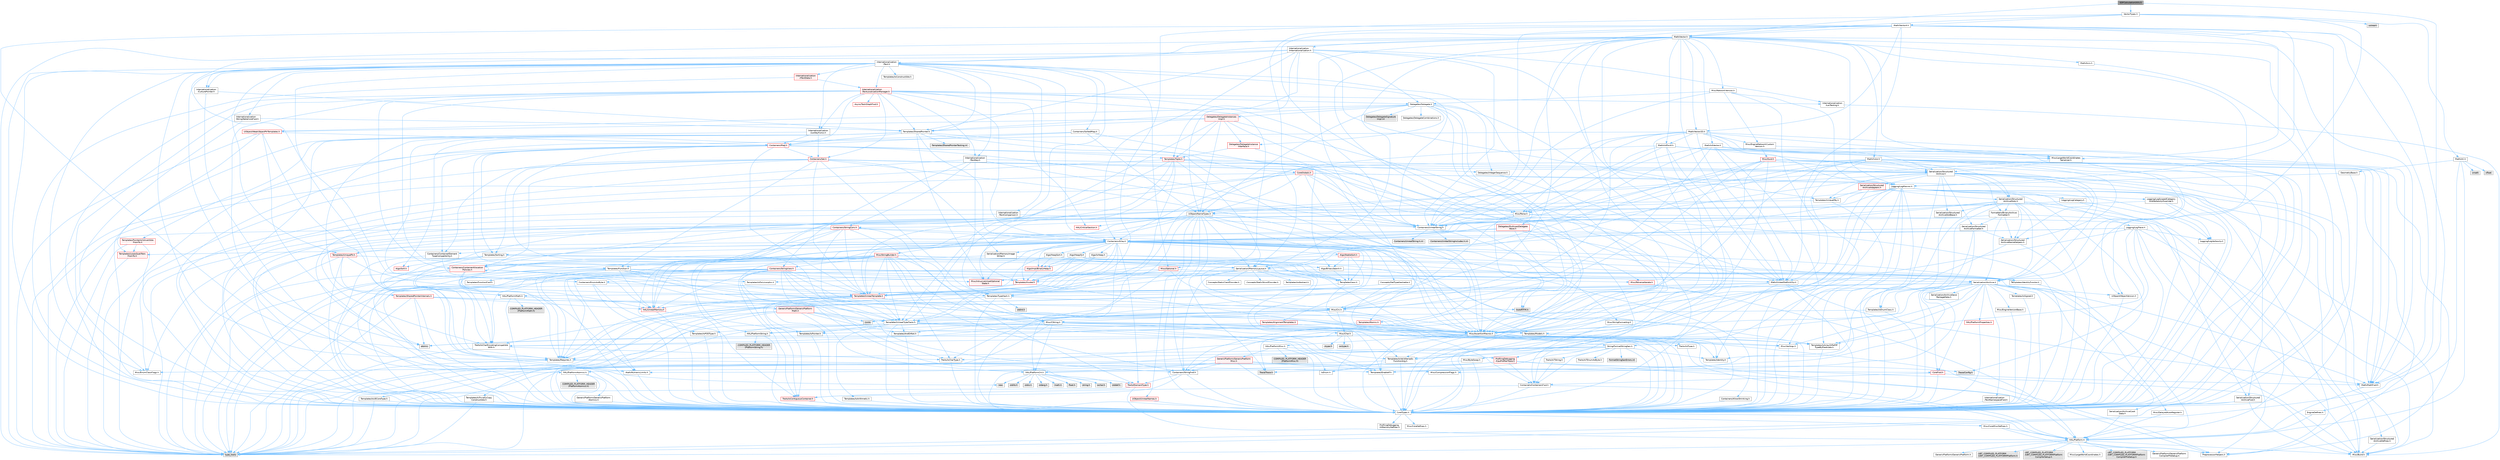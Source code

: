 digraph "SDFCalculationUtils.h"
{
 // INTERACTIVE_SVG=YES
 // LATEX_PDF_SIZE
  bgcolor="transparent";
  edge [fontname=Helvetica,fontsize=10,labelfontname=Helvetica,labelfontsize=10];
  node [fontname=Helvetica,fontsize=10,shape=box,height=0.2,width=0.4];
  Node1 [id="Node000001",label="SDFCalculationUtils.h",height=0.2,width=0.4,color="gray40", fillcolor="grey60", style="filled", fontcolor="black",tooltip=" "];
  Node1 -> Node2 [id="edge1_Node000001_Node000002",color="steelblue1",style="solid",tooltip=" "];
  Node2 [id="Node000002",label="Math/MathFwd.h",height=0.2,width=0.4,color="grey40", fillcolor="white", style="filled",URL="$d2/d10/MathFwd_8h.html",tooltip=" "];
  Node2 -> Node3 [id="edge2_Node000002_Node000003",color="steelblue1",style="solid",tooltip=" "];
  Node3 [id="Node000003",label="HAL/Platform.h",height=0.2,width=0.4,color="grey40", fillcolor="white", style="filled",URL="$d9/dd0/Platform_8h.html",tooltip=" "];
  Node3 -> Node4 [id="edge3_Node000003_Node000004",color="steelblue1",style="solid",tooltip=" "];
  Node4 [id="Node000004",label="Misc/Build.h",height=0.2,width=0.4,color="grey40", fillcolor="white", style="filled",URL="$d3/dbb/Build_8h.html",tooltip=" "];
  Node3 -> Node5 [id="edge4_Node000003_Node000005",color="steelblue1",style="solid",tooltip=" "];
  Node5 [id="Node000005",label="Misc/LargeWorldCoordinates.h",height=0.2,width=0.4,color="grey40", fillcolor="white", style="filled",URL="$d2/dcb/LargeWorldCoordinates_8h.html",tooltip=" "];
  Node3 -> Node6 [id="edge5_Node000003_Node000006",color="steelblue1",style="solid",tooltip=" "];
  Node6 [id="Node000006",label="type_traits",height=0.2,width=0.4,color="grey60", fillcolor="#E0E0E0", style="filled",tooltip=" "];
  Node3 -> Node7 [id="edge6_Node000003_Node000007",color="steelblue1",style="solid",tooltip=" "];
  Node7 [id="Node000007",label="PreprocessorHelpers.h",height=0.2,width=0.4,color="grey40", fillcolor="white", style="filled",URL="$db/ddb/PreprocessorHelpers_8h.html",tooltip=" "];
  Node3 -> Node8 [id="edge7_Node000003_Node000008",color="steelblue1",style="solid",tooltip=" "];
  Node8 [id="Node000008",label="UBT_COMPILED_PLATFORM\l/UBT_COMPILED_PLATFORMPlatform\lCompilerPreSetup.h",height=0.2,width=0.4,color="grey60", fillcolor="#E0E0E0", style="filled",tooltip=" "];
  Node3 -> Node9 [id="edge8_Node000003_Node000009",color="steelblue1",style="solid",tooltip=" "];
  Node9 [id="Node000009",label="GenericPlatform/GenericPlatform\lCompilerPreSetup.h",height=0.2,width=0.4,color="grey40", fillcolor="white", style="filled",URL="$d9/dc8/GenericPlatformCompilerPreSetup_8h.html",tooltip=" "];
  Node3 -> Node10 [id="edge9_Node000003_Node000010",color="steelblue1",style="solid",tooltip=" "];
  Node10 [id="Node000010",label="GenericPlatform/GenericPlatform.h",height=0.2,width=0.4,color="grey40", fillcolor="white", style="filled",URL="$d6/d84/GenericPlatform_8h.html",tooltip=" "];
  Node3 -> Node11 [id="edge10_Node000003_Node000011",color="steelblue1",style="solid",tooltip=" "];
  Node11 [id="Node000011",label="UBT_COMPILED_PLATFORM\l/UBT_COMPILED_PLATFORMPlatform.h",height=0.2,width=0.4,color="grey60", fillcolor="#E0E0E0", style="filled",tooltip=" "];
  Node3 -> Node12 [id="edge11_Node000003_Node000012",color="steelblue1",style="solid",tooltip=" "];
  Node12 [id="Node000012",label="UBT_COMPILED_PLATFORM\l/UBT_COMPILED_PLATFORMPlatform\lCompilerSetup.h",height=0.2,width=0.4,color="grey60", fillcolor="#E0E0E0", style="filled",tooltip=" "];
  Node1 -> Node13 [id="edge12_Node000001_Node000013",color="steelblue1",style="solid",tooltip=" "];
  Node13 [id="Node000013",label="Math/Vector.h",height=0.2,width=0.4,color="grey40", fillcolor="white", style="filled",URL="$d6/dbe/Vector_8h.html",tooltip=" "];
  Node13 -> Node14 [id="edge13_Node000013_Node000014",color="steelblue1",style="solid",tooltip=" "];
  Node14 [id="Node000014",label="CoreTypes.h",height=0.2,width=0.4,color="grey40", fillcolor="white", style="filled",URL="$dc/dec/CoreTypes_8h.html",tooltip=" "];
  Node14 -> Node3 [id="edge14_Node000014_Node000003",color="steelblue1",style="solid",tooltip=" "];
  Node14 -> Node15 [id="edge15_Node000014_Node000015",color="steelblue1",style="solid",tooltip=" "];
  Node15 [id="Node000015",label="ProfilingDebugging\l/UMemoryDefines.h",height=0.2,width=0.4,color="grey40", fillcolor="white", style="filled",URL="$d2/da2/UMemoryDefines_8h.html",tooltip=" "];
  Node14 -> Node16 [id="edge16_Node000014_Node000016",color="steelblue1",style="solid",tooltip=" "];
  Node16 [id="Node000016",label="Misc/CoreMiscDefines.h",height=0.2,width=0.4,color="grey40", fillcolor="white", style="filled",URL="$da/d38/CoreMiscDefines_8h.html",tooltip=" "];
  Node16 -> Node3 [id="edge17_Node000016_Node000003",color="steelblue1",style="solid",tooltip=" "];
  Node16 -> Node7 [id="edge18_Node000016_Node000007",color="steelblue1",style="solid",tooltip=" "];
  Node14 -> Node17 [id="edge19_Node000014_Node000017",color="steelblue1",style="solid",tooltip=" "];
  Node17 [id="Node000017",label="Misc/CoreDefines.h",height=0.2,width=0.4,color="grey40", fillcolor="white", style="filled",URL="$d3/dd2/CoreDefines_8h.html",tooltip=" "];
  Node13 -> Node18 [id="edge20_Node000013_Node000018",color="steelblue1",style="solid",tooltip=" "];
  Node18 [id="Node000018",label="Misc/AssertionMacros.h",height=0.2,width=0.4,color="grey40", fillcolor="white", style="filled",URL="$d0/dfa/AssertionMacros_8h.html",tooltip=" "];
  Node18 -> Node14 [id="edge21_Node000018_Node000014",color="steelblue1",style="solid",tooltip=" "];
  Node18 -> Node3 [id="edge22_Node000018_Node000003",color="steelblue1",style="solid",tooltip=" "];
  Node18 -> Node19 [id="edge23_Node000018_Node000019",color="steelblue1",style="solid",tooltip=" "];
  Node19 [id="Node000019",label="HAL/PlatformMisc.h",height=0.2,width=0.4,color="grey40", fillcolor="white", style="filled",URL="$d0/df5/PlatformMisc_8h.html",tooltip=" "];
  Node19 -> Node14 [id="edge24_Node000019_Node000014",color="steelblue1",style="solid",tooltip=" "];
  Node19 -> Node20 [id="edge25_Node000019_Node000020",color="steelblue1",style="solid",tooltip=" "];
  Node20 [id="Node000020",label="GenericPlatform/GenericPlatform\lMisc.h",height=0.2,width=0.4,color="red", fillcolor="#FFF0F0", style="filled",URL="$db/d9a/GenericPlatformMisc_8h.html",tooltip=" "];
  Node20 -> Node21 [id="edge26_Node000020_Node000021",color="steelblue1",style="solid",tooltip=" "];
  Node21 [id="Node000021",label="Containers/StringFwd.h",height=0.2,width=0.4,color="grey40", fillcolor="white", style="filled",URL="$df/d37/StringFwd_8h.html",tooltip=" "];
  Node21 -> Node14 [id="edge27_Node000021_Node000014",color="steelblue1",style="solid",tooltip=" "];
  Node21 -> Node22 [id="edge28_Node000021_Node000022",color="steelblue1",style="solid",tooltip=" "];
  Node22 [id="Node000022",label="Traits/ElementType.h",height=0.2,width=0.4,color="red", fillcolor="#FFF0F0", style="filled",URL="$d5/d4f/ElementType_8h.html",tooltip=" "];
  Node22 -> Node3 [id="edge29_Node000022_Node000003",color="steelblue1",style="solid",tooltip=" "];
  Node22 -> Node6 [id="edge30_Node000022_Node000006",color="steelblue1",style="solid",tooltip=" "];
  Node21 -> Node24 [id="edge31_Node000021_Node000024",color="steelblue1",style="solid",tooltip=" "];
  Node24 [id="Node000024",label="Traits/IsContiguousContainer.h",height=0.2,width=0.4,color="red", fillcolor="#FFF0F0", style="filled",URL="$d5/d3c/IsContiguousContainer_8h.html",tooltip=" "];
  Node24 -> Node14 [id="edge32_Node000024_Node000014",color="steelblue1",style="solid",tooltip=" "];
  Node20 -> Node26 [id="edge33_Node000020_Node000026",color="steelblue1",style="solid",tooltip=" "];
  Node26 [id="Node000026",label="CoreFwd.h",height=0.2,width=0.4,color="red", fillcolor="#FFF0F0", style="filled",URL="$d1/d1e/CoreFwd_8h.html",tooltip=" "];
  Node26 -> Node14 [id="edge34_Node000026_Node000014",color="steelblue1",style="solid",tooltip=" "];
  Node26 -> Node27 [id="edge35_Node000026_Node000027",color="steelblue1",style="solid",tooltip=" "];
  Node27 [id="Node000027",label="Containers/ContainersFwd.h",height=0.2,width=0.4,color="grey40", fillcolor="white", style="filled",URL="$d4/d0a/ContainersFwd_8h.html",tooltip=" "];
  Node27 -> Node3 [id="edge36_Node000027_Node000003",color="steelblue1",style="solid",tooltip=" "];
  Node27 -> Node14 [id="edge37_Node000027_Node000014",color="steelblue1",style="solid",tooltip=" "];
  Node27 -> Node24 [id="edge38_Node000027_Node000024",color="steelblue1",style="solid",tooltip=" "];
  Node26 -> Node2 [id="edge39_Node000026_Node000002",color="steelblue1",style="solid",tooltip=" "];
  Node20 -> Node14 [id="edge40_Node000020_Node000014",color="steelblue1",style="solid",tooltip=" "];
  Node20 -> Node30 [id="edge41_Node000020_Node000030",color="steelblue1",style="solid",tooltip=" "];
  Node30 [id="Node000030",label="HAL/PlatformCrt.h",height=0.2,width=0.4,color="grey40", fillcolor="white", style="filled",URL="$d8/d75/PlatformCrt_8h.html",tooltip=" "];
  Node30 -> Node31 [id="edge42_Node000030_Node000031",color="steelblue1",style="solid",tooltip=" "];
  Node31 [id="Node000031",label="new",height=0.2,width=0.4,color="grey60", fillcolor="#E0E0E0", style="filled",tooltip=" "];
  Node30 -> Node32 [id="edge43_Node000030_Node000032",color="steelblue1",style="solid",tooltip=" "];
  Node32 [id="Node000032",label="wchar.h",height=0.2,width=0.4,color="grey60", fillcolor="#E0E0E0", style="filled",tooltip=" "];
  Node30 -> Node33 [id="edge44_Node000030_Node000033",color="steelblue1",style="solid",tooltip=" "];
  Node33 [id="Node000033",label="stddef.h",height=0.2,width=0.4,color="grey60", fillcolor="#E0E0E0", style="filled",tooltip=" "];
  Node30 -> Node34 [id="edge45_Node000030_Node000034",color="steelblue1",style="solid",tooltip=" "];
  Node34 [id="Node000034",label="stdlib.h",height=0.2,width=0.4,color="grey60", fillcolor="#E0E0E0", style="filled",tooltip=" "];
  Node30 -> Node35 [id="edge46_Node000030_Node000035",color="steelblue1",style="solid",tooltip=" "];
  Node35 [id="Node000035",label="stdio.h",height=0.2,width=0.4,color="grey60", fillcolor="#E0E0E0", style="filled",tooltip=" "];
  Node30 -> Node36 [id="edge47_Node000030_Node000036",color="steelblue1",style="solid",tooltip=" "];
  Node36 [id="Node000036",label="stdarg.h",height=0.2,width=0.4,color="grey60", fillcolor="#E0E0E0", style="filled",tooltip=" "];
  Node30 -> Node37 [id="edge48_Node000030_Node000037",color="steelblue1",style="solid",tooltip=" "];
  Node37 [id="Node000037",label="math.h",height=0.2,width=0.4,color="grey60", fillcolor="#E0E0E0", style="filled",tooltip=" "];
  Node30 -> Node38 [id="edge49_Node000030_Node000038",color="steelblue1",style="solid",tooltip=" "];
  Node38 [id="Node000038",label="float.h",height=0.2,width=0.4,color="grey60", fillcolor="#E0E0E0", style="filled",tooltip=" "];
  Node30 -> Node39 [id="edge50_Node000030_Node000039",color="steelblue1",style="solid",tooltip=" "];
  Node39 [id="Node000039",label="string.h",height=0.2,width=0.4,color="grey60", fillcolor="#E0E0E0", style="filled",tooltip=" "];
  Node20 -> Node40 [id="edge51_Node000020_Node000040",color="steelblue1",style="solid",tooltip=" "];
  Node40 [id="Node000040",label="Math/NumericLimits.h",height=0.2,width=0.4,color="grey40", fillcolor="white", style="filled",URL="$df/d1b/NumericLimits_8h.html",tooltip=" "];
  Node40 -> Node14 [id="edge52_Node000040_Node000014",color="steelblue1",style="solid",tooltip=" "];
  Node20 -> Node41 [id="edge53_Node000020_Node000041",color="steelblue1",style="solid",tooltip=" "];
  Node41 [id="Node000041",label="Misc/CompressionFlags.h",height=0.2,width=0.4,color="grey40", fillcolor="white", style="filled",URL="$d9/d76/CompressionFlags_8h.html",tooltip=" "];
  Node20 -> Node42 [id="edge54_Node000020_Node000042",color="steelblue1",style="solid",tooltip=" "];
  Node42 [id="Node000042",label="Misc/EnumClassFlags.h",height=0.2,width=0.4,color="grey40", fillcolor="white", style="filled",URL="$d8/de7/EnumClassFlags_8h.html",tooltip=" "];
  Node19 -> Node45 [id="edge55_Node000019_Node000045",color="steelblue1",style="solid",tooltip=" "];
  Node45 [id="Node000045",label="COMPILED_PLATFORM_HEADER\l(PlatformMisc.h)",height=0.2,width=0.4,color="grey60", fillcolor="#E0E0E0", style="filled",tooltip=" "];
  Node19 -> Node46 [id="edge56_Node000019_Node000046",color="steelblue1",style="solid",tooltip=" "];
  Node46 [id="Node000046",label="ProfilingDebugging\l/CpuProfilerTrace.h",height=0.2,width=0.4,color="red", fillcolor="#FFF0F0", style="filled",URL="$da/dcb/CpuProfilerTrace_8h.html",tooltip=" "];
  Node46 -> Node14 [id="edge57_Node000046_Node000014",color="steelblue1",style="solid",tooltip=" "];
  Node46 -> Node27 [id="edge58_Node000046_Node000027",color="steelblue1",style="solid",tooltip=" "];
  Node46 -> Node47 [id="edge59_Node000046_Node000047",color="steelblue1",style="solid",tooltip=" "];
  Node47 [id="Node000047",label="HAL/PlatformAtomics.h",height=0.2,width=0.4,color="grey40", fillcolor="white", style="filled",URL="$d3/d36/PlatformAtomics_8h.html",tooltip=" "];
  Node47 -> Node14 [id="edge60_Node000047_Node000014",color="steelblue1",style="solid",tooltip=" "];
  Node47 -> Node48 [id="edge61_Node000047_Node000048",color="steelblue1",style="solid",tooltip=" "];
  Node48 [id="Node000048",label="GenericPlatform/GenericPlatform\lAtomics.h",height=0.2,width=0.4,color="grey40", fillcolor="white", style="filled",URL="$da/d72/GenericPlatformAtomics_8h.html",tooltip=" "];
  Node48 -> Node14 [id="edge62_Node000048_Node000014",color="steelblue1",style="solid",tooltip=" "];
  Node47 -> Node49 [id="edge63_Node000047_Node000049",color="steelblue1",style="solid",tooltip=" "];
  Node49 [id="Node000049",label="COMPILED_PLATFORM_HEADER\l(PlatformAtomics.h)",height=0.2,width=0.4,color="grey60", fillcolor="#E0E0E0", style="filled",tooltip=" "];
  Node46 -> Node7 [id="edge64_Node000046_Node000007",color="steelblue1",style="solid",tooltip=" "];
  Node46 -> Node4 [id="edge65_Node000046_Node000004",color="steelblue1",style="solid",tooltip=" "];
  Node46 -> Node50 [id="edge66_Node000046_Node000050",color="steelblue1",style="solid",tooltip=" "];
  Node50 [id="Node000050",label="Trace/Config.h",height=0.2,width=0.4,color="grey60", fillcolor="#E0E0E0", style="filled",tooltip=" "];
  Node46 -> Node53 [id="edge67_Node000046_Node000053",color="steelblue1",style="solid",tooltip=" "];
  Node53 [id="Node000053",label="Trace/Trace.h",height=0.2,width=0.4,color="grey60", fillcolor="#E0E0E0", style="filled",tooltip=" "];
  Node18 -> Node7 [id="edge68_Node000018_Node000007",color="steelblue1",style="solid",tooltip=" "];
  Node18 -> Node54 [id="edge69_Node000018_Node000054",color="steelblue1",style="solid",tooltip=" "];
  Node54 [id="Node000054",label="Templates/EnableIf.h",height=0.2,width=0.4,color="grey40", fillcolor="white", style="filled",URL="$d7/d60/EnableIf_8h.html",tooltip=" "];
  Node54 -> Node14 [id="edge70_Node000054_Node000014",color="steelblue1",style="solid",tooltip=" "];
  Node18 -> Node55 [id="edge71_Node000018_Node000055",color="steelblue1",style="solid",tooltip=" "];
  Node55 [id="Node000055",label="Templates/IsArrayOrRefOf\lTypeByPredicate.h",height=0.2,width=0.4,color="grey40", fillcolor="white", style="filled",URL="$d6/da1/IsArrayOrRefOfTypeByPredicate_8h.html",tooltip=" "];
  Node55 -> Node14 [id="edge72_Node000055_Node000014",color="steelblue1",style="solid",tooltip=" "];
  Node18 -> Node56 [id="edge73_Node000018_Node000056",color="steelblue1",style="solid",tooltip=" "];
  Node56 [id="Node000056",label="Templates/IsValidVariadic\lFunctionArg.h",height=0.2,width=0.4,color="grey40", fillcolor="white", style="filled",URL="$d0/dc8/IsValidVariadicFunctionArg_8h.html",tooltip=" "];
  Node56 -> Node14 [id="edge74_Node000056_Node000014",color="steelblue1",style="solid",tooltip=" "];
  Node56 -> Node57 [id="edge75_Node000056_Node000057",color="steelblue1",style="solid",tooltip=" "];
  Node57 [id="Node000057",label="IsEnum.h",height=0.2,width=0.4,color="grey40", fillcolor="white", style="filled",URL="$d4/de5/IsEnum_8h.html",tooltip=" "];
  Node56 -> Node6 [id="edge76_Node000056_Node000006",color="steelblue1",style="solid",tooltip=" "];
  Node18 -> Node58 [id="edge77_Node000018_Node000058",color="steelblue1",style="solid",tooltip=" "];
  Node58 [id="Node000058",label="Traits/IsCharEncodingCompatible\lWith.h",height=0.2,width=0.4,color="grey40", fillcolor="white", style="filled",URL="$df/dd1/IsCharEncodingCompatibleWith_8h.html",tooltip=" "];
  Node58 -> Node6 [id="edge78_Node000058_Node000006",color="steelblue1",style="solid",tooltip=" "];
  Node58 -> Node59 [id="edge79_Node000058_Node000059",color="steelblue1",style="solid",tooltip=" "];
  Node59 [id="Node000059",label="Traits/IsCharType.h",height=0.2,width=0.4,color="grey40", fillcolor="white", style="filled",URL="$db/d51/IsCharType_8h.html",tooltip=" "];
  Node59 -> Node14 [id="edge80_Node000059_Node000014",color="steelblue1",style="solid",tooltip=" "];
  Node18 -> Node60 [id="edge81_Node000018_Node000060",color="steelblue1",style="solid",tooltip=" "];
  Node60 [id="Node000060",label="Misc/VarArgs.h",height=0.2,width=0.4,color="grey40", fillcolor="white", style="filled",URL="$d5/d6f/VarArgs_8h.html",tooltip=" "];
  Node60 -> Node14 [id="edge82_Node000060_Node000014",color="steelblue1",style="solid",tooltip=" "];
  Node18 -> Node61 [id="edge83_Node000018_Node000061",color="steelblue1",style="solid",tooltip=" "];
  Node61 [id="Node000061",label="String/FormatStringSan.h",height=0.2,width=0.4,color="grey40", fillcolor="white", style="filled",URL="$d3/d8b/FormatStringSan_8h.html",tooltip=" "];
  Node61 -> Node6 [id="edge84_Node000061_Node000006",color="steelblue1",style="solid",tooltip=" "];
  Node61 -> Node14 [id="edge85_Node000061_Node000014",color="steelblue1",style="solid",tooltip=" "];
  Node61 -> Node62 [id="edge86_Node000061_Node000062",color="steelblue1",style="solid",tooltip=" "];
  Node62 [id="Node000062",label="Templates/Requires.h",height=0.2,width=0.4,color="grey40", fillcolor="white", style="filled",URL="$dc/d96/Requires_8h.html",tooltip=" "];
  Node62 -> Node54 [id="edge87_Node000062_Node000054",color="steelblue1",style="solid",tooltip=" "];
  Node62 -> Node6 [id="edge88_Node000062_Node000006",color="steelblue1",style="solid",tooltip=" "];
  Node61 -> Node63 [id="edge89_Node000061_Node000063",color="steelblue1",style="solid",tooltip=" "];
  Node63 [id="Node000063",label="Templates/Identity.h",height=0.2,width=0.4,color="grey40", fillcolor="white", style="filled",URL="$d0/dd5/Identity_8h.html",tooltip=" "];
  Node61 -> Node56 [id="edge90_Node000061_Node000056",color="steelblue1",style="solid",tooltip=" "];
  Node61 -> Node59 [id="edge91_Node000061_Node000059",color="steelblue1",style="solid",tooltip=" "];
  Node61 -> Node64 [id="edge92_Node000061_Node000064",color="steelblue1",style="solid",tooltip=" "];
  Node64 [id="Node000064",label="Traits/IsTEnumAsByte.h",height=0.2,width=0.4,color="grey40", fillcolor="white", style="filled",URL="$d1/de6/IsTEnumAsByte_8h.html",tooltip=" "];
  Node61 -> Node65 [id="edge93_Node000061_Node000065",color="steelblue1",style="solid",tooltip=" "];
  Node65 [id="Node000065",label="Traits/IsTString.h",height=0.2,width=0.4,color="grey40", fillcolor="white", style="filled",URL="$d0/df8/IsTString_8h.html",tooltip=" "];
  Node65 -> Node27 [id="edge94_Node000065_Node000027",color="steelblue1",style="solid",tooltip=" "];
  Node61 -> Node27 [id="edge95_Node000061_Node000027",color="steelblue1",style="solid",tooltip=" "];
  Node61 -> Node66 [id="edge96_Node000061_Node000066",color="steelblue1",style="solid",tooltip=" "];
  Node66 [id="Node000066",label="FormatStringSanErrors.inl",height=0.2,width=0.4,color="grey60", fillcolor="#E0E0E0", style="filled",tooltip=" "];
  Node18 -> Node67 [id="edge97_Node000018_Node000067",color="steelblue1",style="solid",tooltip=" "];
  Node67 [id="Node000067",label="atomic",height=0.2,width=0.4,color="grey60", fillcolor="#E0E0E0", style="filled",tooltip=" "];
  Node13 -> Node2 [id="edge98_Node000013_Node000002",color="steelblue1",style="solid",tooltip=" "];
  Node13 -> Node40 [id="edge99_Node000013_Node000040",color="steelblue1",style="solid",tooltip=" "];
  Node13 -> Node68 [id="edge100_Node000013_Node000068",color="steelblue1",style="solid",tooltip=" "];
  Node68 [id="Node000068",label="Misc/Crc.h",height=0.2,width=0.4,color="grey40", fillcolor="white", style="filled",URL="$d4/dd2/Crc_8h.html",tooltip=" "];
  Node68 -> Node14 [id="edge101_Node000068_Node000014",color="steelblue1",style="solid",tooltip=" "];
  Node68 -> Node69 [id="edge102_Node000068_Node000069",color="steelblue1",style="solid",tooltip=" "];
  Node69 [id="Node000069",label="HAL/PlatformString.h",height=0.2,width=0.4,color="grey40", fillcolor="white", style="filled",URL="$db/db5/PlatformString_8h.html",tooltip=" "];
  Node69 -> Node14 [id="edge103_Node000069_Node000014",color="steelblue1",style="solid",tooltip=" "];
  Node69 -> Node70 [id="edge104_Node000069_Node000070",color="steelblue1",style="solid",tooltip=" "];
  Node70 [id="Node000070",label="COMPILED_PLATFORM_HEADER\l(PlatformString.h)",height=0.2,width=0.4,color="grey60", fillcolor="#E0E0E0", style="filled",tooltip=" "];
  Node68 -> Node18 [id="edge105_Node000068_Node000018",color="steelblue1",style="solid",tooltip=" "];
  Node68 -> Node71 [id="edge106_Node000068_Node000071",color="steelblue1",style="solid",tooltip=" "];
  Node71 [id="Node000071",label="Misc/CString.h",height=0.2,width=0.4,color="grey40", fillcolor="white", style="filled",URL="$d2/d49/CString_8h.html",tooltip=" "];
  Node71 -> Node14 [id="edge107_Node000071_Node000014",color="steelblue1",style="solid",tooltip=" "];
  Node71 -> Node30 [id="edge108_Node000071_Node000030",color="steelblue1",style="solid",tooltip=" "];
  Node71 -> Node69 [id="edge109_Node000071_Node000069",color="steelblue1",style="solid",tooltip=" "];
  Node71 -> Node18 [id="edge110_Node000071_Node000018",color="steelblue1",style="solid",tooltip=" "];
  Node71 -> Node72 [id="edge111_Node000071_Node000072",color="steelblue1",style="solid",tooltip=" "];
  Node72 [id="Node000072",label="Misc/Char.h",height=0.2,width=0.4,color="grey40", fillcolor="white", style="filled",URL="$d0/d58/Char_8h.html",tooltip=" "];
  Node72 -> Node14 [id="edge112_Node000072_Node000014",color="steelblue1",style="solid",tooltip=" "];
  Node72 -> Node73 [id="edge113_Node000072_Node000073",color="steelblue1",style="solid",tooltip=" "];
  Node73 [id="Node000073",label="Traits/IntType.h",height=0.2,width=0.4,color="grey40", fillcolor="white", style="filled",URL="$d7/deb/IntType_8h.html",tooltip=" "];
  Node73 -> Node3 [id="edge114_Node000073_Node000003",color="steelblue1",style="solid",tooltip=" "];
  Node72 -> Node74 [id="edge115_Node000072_Node000074",color="steelblue1",style="solid",tooltip=" "];
  Node74 [id="Node000074",label="ctype.h",height=0.2,width=0.4,color="grey60", fillcolor="#E0E0E0", style="filled",tooltip=" "];
  Node72 -> Node75 [id="edge116_Node000072_Node000075",color="steelblue1",style="solid",tooltip=" "];
  Node75 [id="Node000075",label="wctype.h",height=0.2,width=0.4,color="grey60", fillcolor="#E0E0E0", style="filled",tooltip=" "];
  Node72 -> Node6 [id="edge117_Node000072_Node000006",color="steelblue1",style="solid",tooltip=" "];
  Node71 -> Node60 [id="edge118_Node000071_Node000060",color="steelblue1",style="solid",tooltip=" "];
  Node71 -> Node55 [id="edge119_Node000071_Node000055",color="steelblue1",style="solid",tooltip=" "];
  Node71 -> Node56 [id="edge120_Node000071_Node000056",color="steelblue1",style="solid",tooltip=" "];
  Node71 -> Node58 [id="edge121_Node000071_Node000058",color="steelblue1",style="solid",tooltip=" "];
  Node68 -> Node72 [id="edge122_Node000068_Node000072",color="steelblue1",style="solid",tooltip=" "];
  Node68 -> Node76 [id="edge123_Node000068_Node000076",color="steelblue1",style="solid",tooltip=" "];
  Node76 [id="Node000076",label="Templates/UnrealTypeTraits.h",height=0.2,width=0.4,color="grey40", fillcolor="white", style="filled",URL="$d2/d2d/UnrealTypeTraits_8h.html",tooltip=" "];
  Node76 -> Node14 [id="edge124_Node000076_Node000014",color="steelblue1",style="solid",tooltip=" "];
  Node76 -> Node77 [id="edge125_Node000076_Node000077",color="steelblue1",style="solid",tooltip=" "];
  Node77 [id="Node000077",label="Templates/IsPointer.h",height=0.2,width=0.4,color="grey40", fillcolor="white", style="filled",URL="$d7/d05/IsPointer_8h.html",tooltip=" "];
  Node77 -> Node14 [id="edge126_Node000077_Node000014",color="steelblue1",style="solid",tooltip=" "];
  Node76 -> Node18 [id="edge127_Node000076_Node000018",color="steelblue1",style="solid",tooltip=" "];
  Node76 -> Node78 [id="edge128_Node000076_Node000078",color="steelblue1",style="solid",tooltip=" "];
  Node78 [id="Node000078",label="Templates/AndOrNot.h",height=0.2,width=0.4,color="grey40", fillcolor="white", style="filled",URL="$db/d0a/AndOrNot_8h.html",tooltip=" "];
  Node78 -> Node14 [id="edge129_Node000078_Node000014",color="steelblue1",style="solid",tooltip=" "];
  Node76 -> Node54 [id="edge130_Node000076_Node000054",color="steelblue1",style="solid",tooltip=" "];
  Node76 -> Node79 [id="edge131_Node000076_Node000079",color="steelblue1",style="solid",tooltip=" "];
  Node79 [id="Node000079",label="Templates/IsArithmetic.h",height=0.2,width=0.4,color="grey40", fillcolor="white", style="filled",URL="$d2/d5d/IsArithmetic_8h.html",tooltip=" "];
  Node79 -> Node14 [id="edge132_Node000079_Node000014",color="steelblue1",style="solid",tooltip=" "];
  Node76 -> Node57 [id="edge133_Node000076_Node000057",color="steelblue1",style="solid",tooltip=" "];
  Node76 -> Node80 [id="edge134_Node000076_Node000080",color="steelblue1",style="solid",tooltip=" "];
  Node80 [id="Node000080",label="Templates/Models.h",height=0.2,width=0.4,color="grey40", fillcolor="white", style="filled",URL="$d3/d0c/Models_8h.html",tooltip=" "];
  Node80 -> Node63 [id="edge135_Node000080_Node000063",color="steelblue1",style="solid",tooltip=" "];
  Node76 -> Node81 [id="edge136_Node000076_Node000081",color="steelblue1",style="solid",tooltip=" "];
  Node81 [id="Node000081",label="Templates/IsPODType.h",height=0.2,width=0.4,color="grey40", fillcolor="white", style="filled",URL="$d7/db1/IsPODType_8h.html",tooltip=" "];
  Node81 -> Node14 [id="edge137_Node000081_Node000014",color="steelblue1",style="solid",tooltip=" "];
  Node76 -> Node82 [id="edge138_Node000076_Node000082",color="steelblue1",style="solid",tooltip=" "];
  Node82 [id="Node000082",label="Templates/IsUECoreType.h",height=0.2,width=0.4,color="grey40", fillcolor="white", style="filled",URL="$d1/db8/IsUECoreType_8h.html",tooltip=" "];
  Node82 -> Node14 [id="edge139_Node000082_Node000014",color="steelblue1",style="solid",tooltip=" "];
  Node82 -> Node6 [id="edge140_Node000082_Node000006",color="steelblue1",style="solid",tooltip=" "];
  Node76 -> Node83 [id="edge141_Node000076_Node000083",color="steelblue1",style="solid",tooltip=" "];
  Node83 [id="Node000083",label="Templates/IsTriviallyCopy\lConstructible.h",height=0.2,width=0.4,color="grey40", fillcolor="white", style="filled",URL="$d3/d78/IsTriviallyCopyConstructible_8h.html",tooltip=" "];
  Node83 -> Node14 [id="edge142_Node000083_Node000014",color="steelblue1",style="solid",tooltip=" "];
  Node83 -> Node6 [id="edge143_Node000083_Node000006",color="steelblue1",style="solid",tooltip=" "];
  Node68 -> Node59 [id="edge144_Node000068_Node000059",color="steelblue1",style="solid",tooltip=" "];
  Node13 -> Node84 [id="edge145_Node000013_Node000084",color="steelblue1",style="solid",tooltip=" "];
  Node84 [id="Node000084",label="Math/UnrealMathUtility.h",height=0.2,width=0.4,color="grey40", fillcolor="white", style="filled",URL="$db/db8/UnrealMathUtility_8h.html",tooltip=" "];
  Node84 -> Node14 [id="edge146_Node000084_Node000014",color="steelblue1",style="solid",tooltip=" "];
  Node84 -> Node18 [id="edge147_Node000084_Node000018",color="steelblue1",style="solid",tooltip=" "];
  Node84 -> Node85 [id="edge148_Node000084_Node000085",color="steelblue1",style="solid",tooltip=" "];
  Node85 [id="Node000085",label="HAL/PlatformMath.h",height=0.2,width=0.4,color="grey40", fillcolor="white", style="filled",URL="$dc/d53/PlatformMath_8h.html",tooltip=" "];
  Node85 -> Node14 [id="edge149_Node000085_Node000014",color="steelblue1",style="solid",tooltip=" "];
  Node85 -> Node86 [id="edge150_Node000085_Node000086",color="steelblue1",style="solid",tooltip=" "];
  Node86 [id="Node000086",label="GenericPlatform/GenericPlatform\lMath.h",height=0.2,width=0.4,color="red", fillcolor="#FFF0F0", style="filled",URL="$d5/d79/GenericPlatformMath_8h.html",tooltip=" "];
  Node86 -> Node14 [id="edge151_Node000086_Node000014",color="steelblue1",style="solid",tooltip=" "];
  Node86 -> Node27 [id="edge152_Node000086_Node000027",color="steelblue1",style="solid",tooltip=" "];
  Node86 -> Node30 [id="edge153_Node000086_Node000030",color="steelblue1",style="solid",tooltip=" "];
  Node86 -> Node78 [id="edge154_Node000086_Node000078",color="steelblue1",style="solid",tooltip=" "];
  Node86 -> Node76 [id="edge155_Node000086_Node000076",color="steelblue1",style="solid",tooltip=" "];
  Node86 -> Node62 [id="edge156_Node000086_Node000062",color="steelblue1",style="solid",tooltip=" "];
  Node86 -> Node94 [id="edge157_Node000086_Node000094",color="steelblue1",style="solid",tooltip=" "];
  Node94 [id="Node000094",label="limits",height=0.2,width=0.4,color="grey60", fillcolor="#E0E0E0", style="filled",tooltip=" "];
  Node86 -> Node6 [id="edge158_Node000086_Node000006",color="steelblue1",style="solid",tooltip=" "];
  Node85 -> Node95 [id="edge159_Node000085_Node000095",color="steelblue1",style="solid",tooltip=" "];
  Node95 [id="Node000095",label="COMPILED_PLATFORM_HEADER\l(PlatformMath.h)",height=0.2,width=0.4,color="grey60", fillcolor="#E0E0E0", style="filled",tooltip=" "];
  Node84 -> Node2 [id="edge160_Node000084_Node000002",color="steelblue1",style="solid",tooltip=" "];
  Node84 -> Node63 [id="edge161_Node000084_Node000063",color="steelblue1",style="solid",tooltip=" "];
  Node84 -> Node62 [id="edge162_Node000084_Node000062",color="steelblue1",style="solid",tooltip=" "];
  Node13 -> Node96 [id="edge163_Node000013_Node000096",color="steelblue1",style="solid",tooltip=" "];
  Node96 [id="Node000096",label="Containers/UnrealString.h",height=0.2,width=0.4,color="grey40", fillcolor="white", style="filled",URL="$d5/dba/UnrealString_8h.html",tooltip=" "];
  Node96 -> Node97 [id="edge164_Node000096_Node000097",color="steelblue1",style="solid",tooltip=" "];
  Node97 [id="Node000097",label="Containers/UnrealStringIncludes.h.inl",height=0.2,width=0.4,color="grey60", fillcolor="#E0E0E0", style="filled",tooltip=" "];
  Node96 -> Node98 [id="edge165_Node000096_Node000098",color="steelblue1",style="solid",tooltip=" "];
  Node98 [id="Node000098",label="Containers/UnrealString.h.inl",height=0.2,width=0.4,color="grey60", fillcolor="#E0E0E0", style="filled",tooltip=" "];
  Node96 -> Node99 [id="edge166_Node000096_Node000099",color="steelblue1",style="solid",tooltip=" "];
  Node99 [id="Node000099",label="Misc/StringFormatArg.h",height=0.2,width=0.4,color="grey40", fillcolor="white", style="filled",URL="$d2/d16/StringFormatArg_8h.html",tooltip=" "];
  Node99 -> Node27 [id="edge167_Node000099_Node000027",color="steelblue1",style="solid",tooltip=" "];
  Node13 -> Node100 [id="edge168_Node000013_Node000100",color="steelblue1",style="solid",tooltip=" "];
  Node100 [id="Node000100",label="Misc/Parse.h",height=0.2,width=0.4,color="grey40", fillcolor="white", style="filled",URL="$dc/d71/Parse_8h.html",tooltip=" "];
  Node100 -> Node21 [id="edge169_Node000100_Node000021",color="steelblue1",style="solid",tooltip=" "];
  Node100 -> Node96 [id="edge170_Node000100_Node000096",color="steelblue1",style="solid",tooltip=" "];
  Node100 -> Node14 [id="edge171_Node000100_Node000014",color="steelblue1",style="solid",tooltip=" "];
  Node100 -> Node30 [id="edge172_Node000100_Node000030",color="steelblue1",style="solid",tooltip=" "];
  Node100 -> Node4 [id="edge173_Node000100_Node000004",color="steelblue1",style="solid",tooltip=" "];
  Node100 -> Node42 [id="edge174_Node000100_Node000042",color="steelblue1",style="solid",tooltip=" "];
  Node100 -> Node101 [id="edge175_Node000100_Node000101",color="steelblue1",style="solid",tooltip=" "];
  Node101 [id="Node000101",label="Templates/Function.h",height=0.2,width=0.4,color="grey40", fillcolor="white", style="filled",URL="$df/df5/Function_8h.html",tooltip=" "];
  Node101 -> Node14 [id="edge176_Node000101_Node000014",color="steelblue1",style="solid",tooltip=" "];
  Node101 -> Node18 [id="edge177_Node000101_Node000018",color="steelblue1",style="solid",tooltip=" "];
  Node101 -> Node102 [id="edge178_Node000101_Node000102",color="steelblue1",style="solid",tooltip=" "];
  Node102 [id="Node000102",label="Misc/IntrusiveUnsetOptional\lState.h",height=0.2,width=0.4,color="red", fillcolor="#FFF0F0", style="filled",URL="$d2/d0a/IntrusiveUnsetOptionalState_8h.html",tooltip=" "];
  Node101 -> Node104 [id="edge179_Node000101_Node000104",color="steelblue1",style="solid",tooltip=" "];
  Node104 [id="Node000104",label="HAL/UnrealMemory.h",height=0.2,width=0.4,color="red", fillcolor="#FFF0F0", style="filled",URL="$d9/d96/UnrealMemory_8h.html",tooltip=" "];
  Node104 -> Node14 [id="edge180_Node000104_Node000014",color="steelblue1",style="solid",tooltip=" "];
  Node104 -> Node77 [id="edge181_Node000104_Node000077",color="steelblue1",style="solid",tooltip=" "];
  Node101 -> Node118 [id="edge182_Node000101_Node000118",color="steelblue1",style="solid",tooltip=" "];
  Node118 [id="Node000118",label="Templates/FunctionFwd.h",height=0.2,width=0.4,color="grey40", fillcolor="white", style="filled",URL="$d6/d54/FunctionFwd_8h.html",tooltip=" "];
  Node101 -> Node76 [id="edge183_Node000101_Node000076",color="steelblue1",style="solid",tooltip=" "];
  Node101 -> Node119 [id="edge184_Node000101_Node000119",color="steelblue1",style="solid",tooltip=" "];
  Node119 [id="Node000119",label="Templates/Invoke.h",height=0.2,width=0.4,color="red", fillcolor="#FFF0F0", style="filled",URL="$d7/deb/Invoke_8h.html",tooltip=" "];
  Node119 -> Node14 [id="edge185_Node000119_Node000014",color="steelblue1",style="solid",tooltip=" "];
  Node119 -> Node121 [id="edge186_Node000119_Node000121",color="steelblue1",style="solid",tooltip=" "];
  Node121 [id="Node000121",label="Templates/UnrealTemplate.h",height=0.2,width=0.4,color="red", fillcolor="#FFF0F0", style="filled",URL="$d4/d24/UnrealTemplate_8h.html",tooltip=" "];
  Node121 -> Node14 [id="edge187_Node000121_Node000014",color="steelblue1",style="solid",tooltip=" "];
  Node121 -> Node77 [id="edge188_Node000121_Node000077",color="steelblue1",style="solid",tooltip=" "];
  Node121 -> Node104 [id="edge189_Node000121_Node000104",color="steelblue1",style="solid",tooltip=" "];
  Node121 -> Node76 [id="edge190_Node000121_Node000076",color="steelblue1",style="solid",tooltip=" "];
  Node121 -> Node62 [id="edge191_Node000121_Node000062",color="steelblue1",style="solid",tooltip=" "];
  Node121 -> Node63 [id="edge192_Node000121_Node000063",color="steelblue1",style="solid",tooltip=" "];
  Node121 -> Node24 [id="edge193_Node000121_Node000024",color="steelblue1",style="solid",tooltip=" "];
  Node121 -> Node6 [id="edge194_Node000121_Node000006",color="steelblue1",style="solid",tooltip=" "];
  Node119 -> Node6 [id="edge195_Node000119_Node000006",color="steelblue1",style="solid",tooltip=" "];
  Node101 -> Node121 [id="edge196_Node000101_Node000121",color="steelblue1",style="solid",tooltip=" "];
  Node101 -> Node62 [id="edge197_Node000101_Node000062",color="steelblue1",style="solid",tooltip=" "];
  Node101 -> Node84 [id="edge198_Node000101_Node000084",color="steelblue1",style="solid",tooltip=" "];
  Node101 -> Node31 [id="edge199_Node000101_Node000031",color="steelblue1",style="solid",tooltip=" "];
  Node101 -> Node6 [id="edge200_Node000101_Node000006",color="steelblue1",style="solid",tooltip=" "];
  Node13 -> Node125 [id="edge201_Node000013_Node000125",color="steelblue1",style="solid",tooltip=" "];
  Node125 [id="Node000125",label="Misc/LargeWorldCoordinates\lSerializer.h",height=0.2,width=0.4,color="grey40", fillcolor="white", style="filled",URL="$d7/df9/LargeWorldCoordinatesSerializer_8h.html",tooltip=" "];
  Node125 -> Node126 [id="edge202_Node000125_Node000126",color="steelblue1",style="solid",tooltip=" "];
  Node126 [id="Node000126",label="UObject/NameTypes.h",height=0.2,width=0.4,color="grey40", fillcolor="white", style="filled",URL="$d6/d35/NameTypes_8h.html",tooltip=" "];
  Node126 -> Node14 [id="edge203_Node000126_Node000014",color="steelblue1",style="solid",tooltip=" "];
  Node126 -> Node18 [id="edge204_Node000126_Node000018",color="steelblue1",style="solid",tooltip=" "];
  Node126 -> Node104 [id="edge205_Node000126_Node000104",color="steelblue1",style="solid",tooltip=" "];
  Node126 -> Node76 [id="edge206_Node000126_Node000076",color="steelblue1",style="solid",tooltip=" "];
  Node126 -> Node121 [id="edge207_Node000126_Node000121",color="steelblue1",style="solid",tooltip=" "];
  Node126 -> Node96 [id="edge208_Node000126_Node000096",color="steelblue1",style="solid",tooltip=" "];
  Node126 -> Node127 [id="edge209_Node000126_Node000127",color="steelblue1",style="solid",tooltip=" "];
  Node127 [id="Node000127",label="HAL/CriticalSection.h",height=0.2,width=0.4,color="red", fillcolor="#FFF0F0", style="filled",URL="$d6/d90/CriticalSection_8h.html",tooltip=" "];
  Node126 -> Node130 [id="edge210_Node000126_Node000130",color="steelblue1",style="solid",tooltip=" "];
  Node130 [id="Node000130",label="Containers/StringConv.h",height=0.2,width=0.4,color="red", fillcolor="#FFF0F0", style="filled",URL="$d3/ddf/StringConv_8h.html",tooltip=" "];
  Node130 -> Node14 [id="edge211_Node000130_Node000014",color="steelblue1",style="solid",tooltip=" "];
  Node130 -> Node18 [id="edge212_Node000130_Node000018",color="steelblue1",style="solid",tooltip=" "];
  Node130 -> Node131 [id="edge213_Node000130_Node000131",color="steelblue1",style="solid",tooltip=" "];
  Node131 [id="Node000131",label="Containers/ContainerAllocation\lPolicies.h",height=0.2,width=0.4,color="red", fillcolor="#FFF0F0", style="filled",URL="$d7/dff/ContainerAllocationPolicies_8h.html",tooltip=" "];
  Node131 -> Node14 [id="edge214_Node000131_Node000014",color="steelblue1",style="solid",tooltip=" "];
  Node131 -> Node131 [id="edge215_Node000131_Node000131",color="steelblue1",style="solid",tooltip=" "];
  Node131 -> Node85 [id="edge216_Node000131_Node000085",color="steelblue1",style="solid",tooltip=" "];
  Node131 -> Node104 [id="edge217_Node000131_Node000104",color="steelblue1",style="solid",tooltip=" "];
  Node131 -> Node40 [id="edge218_Node000131_Node000040",color="steelblue1",style="solid",tooltip=" "];
  Node131 -> Node18 [id="edge219_Node000131_Node000018",color="steelblue1",style="solid",tooltip=" "];
  Node131 -> Node133 [id="edge220_Node000131_Node000133",color="steelblue1",style="solid",tooltip=" "];
  Node133 [id="Node000133",label="Templates/IsPolymorphic.h",height=0.2,width=0.4,color="grey40", fillcolor="white", style="filled",URL="$dc/d20/IsPolymorphic_8h.html",tooltip=" "];
  Node131 -> Node6 [id="edge221_Node000131_Node000006",color="steelblue1",style="solid",tooltip=" "];
  Node130 -> Node135 [id="edge222_Node000130_Node000135",color="steelblue1",style="solid",tooltip=" "];
  Node135 [id="Node000135",label="Containers/Array.h",height=0.2,width=0.4,color="grey40", fillcolor="white", style="filled",URL="$df/dd0/Array_8h.html",tooltip=" "];
  Node135 -> Node14 [id="edge223_Node000135_Node000014",color="steelblue1",style="solid",tooltip=" "];
  Node135 -> Node18 [id="edge224_Node000135_Node000018",color="steelblue1",style="solid",tooltip=" "];
  Node135 -> Node102 [id="edge225_Node000135_Node000102",color="steelblue1",style="solid",tooltip=" "];
  Node135 -> Node136 [id="edge226_Node000135_Node000136",color="steelblue1",style="solid",tooltip=" "];
  Node136 [id="Node000136",label="Misc/ReverseIterate.h",height=0.2,width=0.4,color="red", fillcolor="#FFF0F0", style="filled",URL="$db/de3/ReverseIterate_8h.html",tooltip=" "];
  Node136 -> Node3 [id="edge227_Node000136_Node000003",color="steelblue1",style="solid",tooltip=" "];
  Node135 -> Node104 [id="edge228_Node000135_Node000104",color="steelblue1",style="solid",tooltip=" "];
  Node135 -> Node76 [id="edge229_Node000135_Node000076",color="steelblue1",style="solid",tooltip=" "];
  Node135 -> Node121 [id="edge230_Node000135_Node000121",color="steelblue1",style="solid",tooltip=" "];
  Node135 -> Node138 [id="edge231_Node000135_Node000138",color="steelblue1",style="solid",tooltip=" "];
  Node138 [id="Node000138",label="Containers/AllowShrinking.h",height=0.2,width=0.4,color="grey40", fillcolor="white", style="filled",URL="$d7/d1a/AllowShrinking_8h.html",tooltip=" "];
  Node138 -> Node14 [id="edge232_Node000138_Node000014",color="steelblue1",style="solid",tooltip=" "];
  Node135 -> Node131 [id="edge233_Node000135_Node000131",color="steelblue1",style="solid",tooltip=" "];
  Node135 -> Node139 [id="edge234_Node000135_Node000139",color="steelblue1",style="solid",tooltip=" "];
  Node139 [id="Node000139",label="Containers/ContainerElement\lTypeCompatibility.h",height=0.2,width=0.4,color="grey40", fillcolor="white", style="filled",URL="$df/ddf/ContainerElementTypeCompatibility_8h.html",tooltip=" "];
  Node139 -> Node14 [id="edge235_Node000139_Node000014",color="steelblue1",style="solid",tooltip=" "];
  Node139 -> Node76 [id="edge236_Node000139_Node000076",color="steelblue1",style="solid",tooltip=" "];
  Node135 -> Node140 [id="edge237_Node000135_Node000140",color="steelblue1",style="solid",tooltip=" "];
  Node140 [id="Node000140",label="Serialization/Archive.h",height=0.2,width=0.4,color="grey40", fillcolor="white", style="filled",URL="$d7/d3b/Archive_8h.html",tooltip=" "];
  Node140 -> Node26 [id="edge238_Node000140_Node000026",color="steelblue1",style="solid",tooltip=" "];
  Node140 -> Node14 [id="edge239_Node000140_Node000014",color="steelblue1",style="solid",tooltip=" "];
  Node140 -> Node141 [id="edge240_Node000140_Node000141",color="steelblue1",style="solid",tooltip=" "];
  Node141 [id="Node000141",label="HAL/PlatformProperties.h",height=0.2,width=0.4,color="red", fillcolor="#FFF0F0", style="filled",URL="$d9/db0/PlatformProperties_8h.html",tooltip=" "];
  Node141 -> Node14 [id="edge241_Node000141_Node000014",color="steelblue1",style="solid",tooltip=" "];
  Node140 -> Node144 [id="edge242_Node000140_Node000144",color="steelblue1",style="solid",tooltip=" "];
  Node144 [id="Node000144",label="Internationalization\l/TextNamespaceFwd.h",height=0.2,width=0.4,color="grey40", fillcolor="white", style="filled",URL="$d8/d97/TextNamespaceFwd_8h.html",tooltip=" "];
  Node144 -> Node14 [id="edge243_Node000144_Node000014",color="steelblue1",style="solid",tooltip=" "];
  Node140 -> Node2 [id="edge244_Node000140_Node000002",color="steelblue1",style="solid",tooltip=" "];
  Node140 -> Node18 [id="edge245_Node000140_Node000018",color="steelblue1",style="solid",tooltip=" "];
  Node140 -> Node4 [id="edge246_Node000140_Node000004",color="steelblue1",style="solid",tooltip=" "];
  Node140 -> Node41 [id="edge247_Node000140_Node000041",color="steelblue1",style="solid",tooltip=" "];
  Node140 -> Node145 [id="edge248_Node000140_Node000145",color="steelblue1",style="solid",tooltip=" "];
  Node145 [id="Node000145",label="Misc/EngineVersionBase.h",height=0.2,width=0.4,color="grey40", fillcolor="white", style="filled",URL="$d5/d2b/EngineVersionBase_8h.html",tooltip=" "];
  Node145 -> Node14 [id="edge249_Node000145_Node000014",color="steelblue1",style="solid",tooltip=" "];
  Node140 -> Node60 [id="edge250_Node000140_Node000060",color="steelblue1",style="solid",tooltip=" "];
  Node140 -> Node146 [id="edge251_Node000140_Node000146",color="steelblue1",style="solid",tooltip=" "];
  Node146 [id="Node000146",label="Serialization/ArchiveCook\lData.h",height=0.2,width=0.4,color="grey40", fillcolor="white", style="filled",URL="$dc/db6/ArchiveCookData_8h.html",tooltip=" "];
  Node146 -> Node3 [id="edge252_Node000146_Node000003",color="steelblue1",style="solid",tooltip=" "];
  Node140 -> Node147 [id="edge253_Node000140_Node000147",color="steelblue1",style="solid",tooltip=" "];
  Node147 [id="Node000147",label="Serialization/ArchiveSave\lPackageData.h",height=0.2,width=0.4,color="grey40", fillcolor="white", style="filled",URL="$d1/d37/ArchiveSavePackageData_8h.html",tooltip=" "];
  Node140 -> Node54 [id="edge254_Node000140_Node000054",color="steelblue1",style="solid",tooltip=" "];
  Node140 -> Node55 [id="edge255_Node000140_Node000055",color="steelblue1",style="solid",tooltip=" "];
  Node140 -> Node148 [id="edge256_Node000140_Node000148",color="steelblue1",style="solid",tooltip=" "];
  Node148 [id="Node000148",label="Templates/IsEnumClass.h",height=0.2,width=0.4,color="grey40", fillcolor="white", style="filled",URL="$d7/d15/IsEnumClass_8h.html",tooltip=" "];
  Node148 -> Node14 [id="edge257_Node000148_Node000014",color="steelblue1",style="solid",tooltip=" "];
  Node148 -> Node78 [id="edge258_Node000148_Node000078",color="steelblue1",style="solid",tooltip=" "];
  Node140 -> Node91 [id="edge259_Node000140_Node000091",color="steelblue1",style="solid",tooltip=" "];
  Node91 [id="Node000091",label="Templates/IsSigned.h",height=0.2,width=0.4,color="grey40", fillcolor="white", style="filled",URL="$d8/dd8/IsSigned_8h.html",tooltip=" "];
  Node91 -> Node14 [id="edge260_Node000091_Node000014",color="steelblue1",style="solid",tooltip=" "];
  Node140 -> Node56 [id="edge261_Node000140_Node000056",color="steelblue1",style="solid",tooltip=" "];
  Node140 -> Node121 [id="edge262_Node000140_Node000121",color="steelblue1",style="solid",tooltip=" "];
  Node140 -> Node58 [id="edge263_Node000140_Node000058",color="steelblue1",style="solid",tooltip=" "];
  Node140 -> Node149 [id="edge264_Node000140_Node000149",color="steelblue1",style="solid",tooltip=" "];
  Node149 [id="Node000149",label="UObject/ObjectVersion.h",height=0.2,width=0.4,color="grey40", fillcolor="white", style="filled",URL="$da/d63/ObjectVersion_8h.html",tooltip=" "];
  Node149 -> Node14 [id="edge265_Node000149_Node000014",color="steelblue1",style="solid",tooltip=" "];
  Node135 -> Node150 [id="edge266_Node000135_Node000150",color="steelblue1",style="solid",tooltip=" "];
  Node150 [id="Node000150",label="Serialization/MemoryImage\lWriter.h",height=0.2,width=0.4,color="grey40", fillcolor="white", style="filled",URL="$d0/d08/MemoryImageWriter_8h.html",tooltip=" "];
  Node150 -> Node14 [id="edge267_Node000150_Node000014",color="steelblue1",style="solid",tooltip=" "];
  Node150 -> Node151 [id="edge268_Node000150_Node000151",color="steelblue1",style="solid",tooltip=" "];
  Node151 [id="Node000151",label="Serialization/MemoryLayout.h",height=0.2,width=0.4,color="grey40", fillcolor="white", style="filled",URL="$d7/d66/MemoryLayout_8h.html",tooltip=" "];
  Node151 -> Node152 [id="edge269_Node000151_Node000152",color="steelblue1",style="solid",tooltip=" "];
  Node152 [id="Node000152",label="Concepts/StaticClassProvider.h",height=0.2,width=0.4,color="grey40", fillcolor="white", style="filled",URL="$dd/d83/StaticClassProvider_8h.html",tooltip=" "];
  Node151 -> Node153 [id="edge270_Node000151_Node000153",color="steelblue1",style="solid",tooltip=" "];
  Node153 [id="Node000153",label="Concepts/StaticStructProvider.h",height=0.2,width=0.4,color="grey40", fillcolor="white", style="filled",URL="$d5/d77/StaticStructProvider_8h.html",tooltip=" "];
  Node151 -> Node154 [id="edge271_Node000151_Node000154",color="steelblue1",style="solid",tooltip=" "];
  Node154 [id="Node000154",label="Containers/EnumAsByte.h",height=0.2,width=0.4,color="grey40", fillcolor="white", style="filled",URL="$d6/d9a/EnumAsByte_8h.html",tooltip=" "];
  Node154 -> Node14 [id="edge272_Node000154_Node000014",color="steelblue1",style="solid",tooltip=" "];
  Node154 -> Node81 [id="edge273_Node000154_Node000081",color="steelblue1",style="solid",tooltip=" "];
  Node154 -> Node155 [id="edge274_Node000154_Node000155",color="steelblue1",style="solid",tooltip=" "];
  Node155 [id="Node000155",label="Templates/TypeHash.h",height=0.2,width=0.4,color="grey40", fillcolor="white", style="filled",URL="$d1/d62/TypeHash_8h.html",tooltip=" "];
  Node155 -> Node14 [id="edge275_Node000155_Node000014",color="steelblue1",style="solid",tooltip=" "];
  Node155 -> Node62 [id="edge276_Node000155_Node000062",color="steelblue1",style="solid",tooltip=" "];
  Node155 -> Node68 [id="edge277_Node000155_Node000068",color="steelblue1",style="solid",tooltip=" "];
  Node155 -> Node156 [id="edge278_Node000155_Node000156",color="steelblue1",style="solid",tooltip=" "];
  Node156 [id="Node000156",label="stdint.h",height=0.2,width=0.4,color="grey60", fillcolor="#E0E0E0", style="filled",tooltip=" "];
  Node155 -> Node6 [id="edge279_Node000155_Node000006",color="steelblue1",style="solid",tooltip=" "];
  Node151 -> Node21 [id="edge280_Node000151_Node000021",color="steelblue1",style="solid",tooltip=" "];
  Node151 -> Node104 [id="edge281_Node000151_Node000104",color="steelblue1",style="solid",tooltip=" "];
  Node151 -> Node157 [id="edge282_Node000151_Node000157",color="steelblue1",style="solid",tooltip=" "];
  Node157 [id="Node000157",label="Misc/DelayedAutoRegister.h",height=0.2,width=0.4,color="grey40", fillcolor="white", style="filled",URL="$d1/dda/DelayedAutoRegister_8h.html",tooltip=" "];
  Node157 -> Node3 [id="edge283_Node000157_Node000003",color="steelblue1",style="solid",tooltip=" "];
  Node151 -> Node54 [id="edge284_Node000151_Node000054",color="steelblue1",style="solid",tooltip=" "];
  Node151 -> Node158 [id="edge285_Node000151_Node000158",color="steelblue1",style="solid",tooltip=" "];
  Node158 [id="Node000158",label="Templates/IsAbstract.h",height=0.2,width=0.4,color="grey40", fillcolor="white", style="filled",URL="$d8/db7/IsAbstract_8h.html",tooltip=" "];
  Node151 -> Node133 [id="edge286_Node000151_Node000133",color="steelblue1",style="solid",tooltip=" "];
  Node151 -> Node80 [id="edge287_Node000151_Node000080",color="steelblue1",style="solid",tooltip=" "];
  Node151 -> Node121 [id="edge288_Node000151_Node000121",color="steelblue1",style="solid",tooltip=" "];
  Node135 -> Node159 [id="edge289_Node000135_Node000159",color="steelblue1",style="solid",tooltip=" "];
  Node159 [id="Node000159",label="Algo/Heapify.h",height=0.2,width=0.4,color="grey40", fillcolor="white", style="filled",URL="$d0/d2a/Heapify_8h.html",tooltip=" "];
  Node159 -> Node160 [id="edge290_Node000159_Node000160",color="steelblue1",style="solid",tooltip=" "];
  Node160 [id="Node000160",label="Algo/Impl/BinaryHeap.h",height=0.2,width=0.4,color="red", fillcolor="#FFF0F0", style="filled",URL="$d7/da3/Algo_2Impl_2BinaryHeap_8h.html",tooltip=" "];
  Node160 -> Node119 [id="edge291_Node000160_Node000119",color="steelblue1",style="solid",tooltip=" "];
  Node160 -> Node6 [id="edge292_Node000160_Node000006",color="steelblue1",style="solid",tooltip=" "];
  Node159 -> Node163 [id="edge293_Node000159_Node000163",color="steelblue1",style="solid",tooltip=" "];
  Node163 [id="Node000163",label="Templates/IdentityFunctor.h",height=0.2,width=0.4,color="grey40", fillcolor="white", style="filled",URL="$d7/d2e/IdentityFunctor_8h.html",tooltip=" "];
  Node163 -> Node3 [id="edge294_Node000163_Node000003",color="steelblue1",style="solid",tooltip=" "];
  Node159 -> Node119 [id="edge295_Node000159_Node000119",color="steelblue1",style="solid",tooltip=" "];
  Node159 -> Node164 [id="edge296_Node000159_Node000164",color="steelblue1",style="solid",tooltip=" "];
  Node164 [id="Node000164",label="Templates/Less.h",height=0.2,width=0.4,color="grey40", fillcolor="white", style="filled",URL="$de/dc8/Less_8h.html",tooltip=" "];
  Node164 -> Node14 [id="edge297_Node000164_Node000014",color="steelblue1",style="solid",tooltip=" "];
  Node164 -> Node121 [id="edge298_Node000164_Node000121",color="steelblue1",style="solid",tooltip=" "];
  Node159 -> Node121 [id="edge299_Node000159_Node000121",color="steelblue1",style="solid",tooltip=" "];
  Node135 -> Node165 [id="edge300_Node000135_Node000165",color="steelblue1",style="solid",tooltip=" "];
  Node165 [id="Node000165",label="Algo/HeapSort.h",height=0.2,width=0.4,color="grey40", fillcolor="white", style="filled",URL="$d3/d92/HeapSort_8h.html",tooltip=" "];
  Node165 -> Node160 [id="edge301_Node000165_Node000160",color="steelblue1",style="solid",tooltip=" "];
  Node165 -> Node163 [id="edge302_Node000165_Node000163",color="steelblue1",style="solid",tooltip=" "];
  Node165 -> Node164 [id="edge303_Node000165_Node000164",color="steelblue1",style="solid",tooltip=" "];
  Node165 -> Node121 [id="edge304_Node000165_Node000121",color="steelblue1",style="solid",tooltip=" "];
  Node135 -> Node166 [id="edge305_Node000135_Node000166",color="steelblue1",style="solid",tooltip=" "];
  Node166 [id="Node000166",label="Algo/IsHeap.h",height=0.2,width=0.4,color="grey40", fillcolor="white", style="filled",URL="$de/d32/IsHeap_8h.html",tooltip=" "];
  Node166 -> Node160 [id="edge306_Node000166_Node000160",color="steelblue1",style="solid",tooltip=" "];
  Node166 -> Node163 [id="edge307_Node000166_Node000163",color="steelblue1",style="solid",tooltip=" "];
  Node166 -> Node119 [id="edge308_Node000166_Node000119",color="steelblue1",style="solid",tooltip=" "];
  Node166 -> Node164 [id="edge309_Node000166_Node000164",color="steelblue1",style="solid",tooltip=" "];
  Node166 -> Node121 [id="edge310_Node000166_Node000121",color="steelblue1",style="solid",tooltip=" "];
  Node135 -> Node160 [id="edge311_Node000135_Node000160",color="steelblue1",style="solid",tooltip=" "];
  Node135 -> Node167 [id="edge312_Node000135_Node000167",color="steelblue1",style="solid",tooltip=" "];
  Node167 [id="Node000167",label="Algo/StableSort.h",height=0.2,width=0.4,color="red", fillcolor="#FFF0F0", style="filled",URL="$d7/d3c/StableSort_8h.html",tooltip=" "];
  Node167 -> Node168 [id="edge313_Node000167_Node000168",color="steelblue1",style="solid",tooltip=" "];
  Node168 [id="Node000168",label="Algo/BinarySearch.h",height=0.2,width=0.4,color="grey40", fillcolor="white", style="filled",URL="$db/db4/BinarySearch_8h.html",tooltip=" "];
  Node168 -> Node163 [id="edge314_Node000168_Node000163",color="steelblue1",style="solid",tooltip=" "];
  Node168 -> Node119 [id="edge315_Node000168_Node000119",color="steelblue1",style="solid",tooltip=" "];
  Node168 -> Node164 [id="edge316_Node000168_Node000164",color="steelblue1",style="solid",tooltip=" "];
  Node167 -> Node163 [id="edge317_Node000167_Node000163",color="steelblue1",style="solid",tooltip=" "];
  Node167 -> Node119 [id="edge318_Node000167_Node000119",color="steelblue1",style="solid",tooltip=" "];
  Node167 -> Node164 [id="edge319_Node000167_Node000164",color="steelblue1",style="solid",tooltip=" "];
  Node167 -> Node121 [id="edge320_Node000167_Node000121",color="steelblue1",style="solid",tooltip=" "];
  Node135 -> Node170 [id="edge321_Node000135_Node000170",color="steelblue1",style="solid",tooltip=" "];
  Node170 [id="Node000170",label="Concepts/GetTypeHashable.h",height=0.2,width=0.4,color="grey40", fillcolor="white", style="filled",URL="$d3/da2/GetTypeHashable_8h.html",tooltip=" "];
  Node170 -> Node14 [id="edge322_Node000170_Node000014",color="steelblue1",style="solid",tooltip=" "];
  Node170 -> Node155 [id="edge323_Node000170_Node000155",color="steelblue1",style="solid",tooltip=" "];
  Node135 -> Node163 [id="edge324_Node000135_Node000163",color="steelblue1",style="solid",tooltip=" "];
  Node135 -> Node119 [id="edge325_Node000135_Node000119",color="steelblue1",style="solid",tooltip=" "];
  Node135 -> Node164 [id="edge326_Node000135_Node000164",color="steelblue1",style="solid",tooltip=" "];
  Node135 -> Node171 [id="edge327_Node000135_Node000171",color="steelblue1",style="solid",tooltip=" "];
  Node171 [id="Node000171",label="Templates/LosesQualifiers\lFromTo.h",height=0.2,width=0.4,color="red", fillcolor="#FFF0F0", style="filled",URL="$d2/db3/LosesQualifiersFromTo_8h.html",tooltip=" "];
  Node171 -> Node6 [id="edge328_Node000171_Node000006",color="steelblue1",style="solid",tooltip=" "];
  Node135 -> Node62 [id="edge329_Node000135_Node000062",color="steelblue1",style="solid",tooltip=" "];
  Node135 -> Node172 [id="edge330_Node000135_Node000172",color="steelblue1",style="solid",tooltip=" "];
  Node172 [id="Node000172",label="Templates/Sorting.h",height=0.2,width=0.4,color="grey40", fillcolor="white", style="filled",URL="$d3/d9e/Sorting_8h.html",tooltip=" "];
  Node172 -> Node14 [id="edge331_Node000172_Node000014",color="steelblue1",style="solid",tooltip=" "];
  Node172 -> Node168 [id="edge332_Node000172_Node000168",color="steelblue1",style="solid",tooltip=" "];
  Node172 -> Node173 [id="edge333_Node000172_Node000173",color="steelblue1",style="solid",tooltip=" "];
  Node173 [id="Node000173",label="Algo/Sort.h",height=0.2,width=0.4,color="red", fillcolor="#FFF0F0", style="filled",URL="$d1/d87/Sort_8h.html",tooltip=" "];
  Node172 -> Node85 [id="edge334_Node000172_Node000085",color="steelblue1",style="solid",tooltip=" "];
  Node172 -> Node164 [id="edge335_Node000172_Node000164",color="steelblue1",style="solid",tooltip=" "];
  Node135 -> Node175 [id="edge336_Node000135_Node000175",color="steelblue1",style="solid",tooltip=" "];
  Node175 [id="Node000175",label="Templates/AlignmentTemplates.h",height=0.2,width=0.4,color="red", fillcolor="#FFF0F0", style="filled",URL="$dd/d32/AlignmentTemplates_8h.html",tooltip=" "];
  Node175 -> Node14 [id="edge337_Node000175_Node000014",color="steelblue1",style="solid",tooltip=" "];
  Node175 -> Node77 [id="edge338_Node000175_Node000077",color="steelblue1",style="solid",tooltip=" "];
  Node135 -> Node22 [id="edge339_Node000135_Node000022",color="steelblue1",style="solid",tooltip=" "];
  Node135 -> Node94 [id="edge340_Node000135_Node000094",color="steelblue1",style="solid",tooltip=" "];
  Node135 -> Node6 [id="edge341_Node000135_Node000006",color="steelblue1",style="solid",tooltip=" "];
  Node130 -> Node71 [id="edge342_Node000130_Node000071",color="steelblue1",style="solid",tooltip=" "];
  Node130 -> Node121 [id="edge343_Node000130_Node000121",color="steelblue1",style="solid",tooltip=" "];
  Node130 -> Node76 [id="edge344_Node000130_Node000076",color="steelblue1",style="solid",tooltip=" "];
  Node130 -> Node22 [id="edge345_Node000130_Node000022",color="steelblue1",style="solid",tooltip=" "];
  Node130 -> Node58 [id="edge346_Node000130_Node000058",color="steelblue1",style="solid",tooltip=" "];
  Node130 -> Node24 [id="edge347_Node000130_Node000024",color="steelblue1",style="solid",tooltip=" "];
  Node130 -> Node6 [id="edge348_Node000130_Node000006",color="steelblue1",style="solid",tooltip=" "];
  Node126 -> Node21 [id="edge349_Node000126_Node000021",color="steelblue1",style="solid",tooltip=" "];
  Node126 -> Node177 [id="edge350_Node000126_Node000177",color="steelblue1",style="solid",tooltip=" "];
  Node177 [id="Node000177",label="UObject/UnrealNames.h",height=0.2,width=0.4,color="red", fillcolor="#FFF0F0", style="filled",URL="$d8/db1/UnrealNames_8h.html",tooltip=" "];
  Node177 -> Node14 [id="edge351_Node000177_Node000014",color="steelblue1",style="solid",tooltip=" "];
  Node126 -> Node110 [id="edge352_Node000126_Node000110",color="steelblue1",style="solid",tooltip=" "];
  Node110 [id="Node000110",label="Templates/Atomic.h",height=0.2,width=0.4,color="red", fillcolor="#FFF0F0", style="filled",URL="$d3/d91/Atomic_8h.html",tooltip=" "];
  Node110 -> Node73 [id="edge353_Node000110_Node000073",color="steelblue1",style="solid",tooltip=" "];
  Node110 -> Node67 [id="edge354_Node000110_Node000067",color="steelblue1",style="solid",tooltip=" "];
  Node126 -> Node151 [id="edge355_Node000126_Node000151",color="steelblue1",style="solid",tooltip=" "];
  Node126 -> Node102 [id="edge356_Node000126_Node000102",color="steelblue1",style="solid",tooltip=" "];
  Node126 -> Node179 [id="edge357_Node000126_Node000179",color="steelblue1",style="solid",tooltip=" "];
  Node179 [id="Node000179",label="Misc/StringBuilder.h",height=0.2,width=0.4,color="red", fillcolor="#FFF0F0", style="filled",URL="$d4/d52/StringBuilder_8h.html",tooltip=" "];
  Node179 -> Node21 [id="edge358_Node000179_Node000021",color="steelblue1",style="solid",tooltip=" "];
  Node179 -> Node180 [id="edge359_Node000179_Node000180",color="steelblue1",style="solid",tooltip=" "];
  Node180 [id="Node000180",label="Containers/StringView.h",height=0.2,width=0.4,color="red", fillcolor="#FFF0F0", style="filled",URL="$dd/dea/StringView_8h.html",tooltip=" "];
  Node180 -> Node14 [id="edge360_Node000180_Node000014",color="steelblue1",style="solid",tooltip=" "];
  Node180 -> Node21 [id="edge361_Node000180_Node000021",color="steelblue1",style="solid",tooltip=" "];
  Node180 -> Node104 [id="edge362_Node000180_Node000104",color="steelblue1",style="solid",tooltip=" "];
  Node180 -> Node40 [id="edge363_Node000180_Node000040",color="steelblue1",style="solid",tooltip=" "];
  Node180 -> Node84 [id="edge364_Node000180_Node000084",color="steelblue1",style="solid",tooltip=" "];
  Node180 -> Node68 [id="edge365_Node000180_Node000068",color="steelblue1",style="solid",tooltip=" "];
  Node180 -> Node71 [id="edge366_Node000180_Node000071",color="steelblue1",style="solid",tooltip=" "];
  Node180 -> Node136 [id="edge367_Node000180_Node000136",color="steelblue1",style="solid",tooltip=" "];
  Node180 -> Node62 [id="edge368_Node000180_Node000062",color="steelblue1",style="solid",tooltip=" "];
  Node180 -> Node121 [id="edge369_Node000180_Node000121",color="steelblue1",style="solid",tooltip=" "];
  Node180 -> Node22 [id="edge370_Node000180_Node000022",color="steelblue1",style="solid",tooltip=" "];
  Node180 -> Node58 [id="edge371_Node000180_Node000058",color="steelblue1",style="solid",tooltip=" "];
  Node180 -> Node59 [id="edge372_Node000180_Node000059",color="steelblue1",style="solid",tooltip=" "];
  Node180 -> Node24 [id="edge373_Node000180_Node000024",color="steelblue1",style="solid",tooltip=" "];
  Node180 -> Node6 [id="edge374_Node000180_Node000006",color="steelblue1",style="solid",tooltip=" "];
  Node179 -> Node14 [id="edge375_Node000179_Node000014",color="steelblue1",style="solid",tooltip=" "];
  Node179 -> Node69 [id="edge376_Node000179_Node000069",color="steelblue1",style="solid",tooltip=" "];
  Node179 -> Node104 [id="edge377_Node000179_Node000104",color="steelblue1",style="solid",tooltip=" "];
  Node179 -> Node18 [id="edge378_Node000179_Node000018",color="steelblue1",style="solid",tooltip=" "];
  Node179 -> Node71 [id="edge379_Node000179_Node000071",color="steelblue1",style="solid",tooltip=" "];
  Node179 -> Node54 [id="edge380_Node000179_Node000054",color="steelblue1",style="solid",tooltip=" "];
  Node179 -> Node55 [id="edge381_Node000179_Node000055",color="steelblue1",style="solid",tooltip=" "];
  Node179 -> Node56 [id="edge382_Node000179_Node000056",color="steelblue1",style="solid",tooltip=" "];
  Node179 -> Node62 [id="edge383_Node000179_Node000062",color="steelblue1",style="solid",tooltip=" "];
  Node179 -> Node121 [id="edge384_Node000179_Node000121",color="steelblue1",style="solid",tooltip=" "];
  Node179 -> Node76 [id="edge385_Node000179_Node000076",color="steelblue1",style="solid",tooltip=" "];
  Node179 -> Node58 [id="edge386_Node000179_Node000058",color="steelblue1",style="solid",tooltip=" "];
  Node179 -> Node59 [id="edge387_Node000179_Node000059",color="steelblue1",style="solid",tooltip=" "];
  Node179 -> Node24 [id="edge388_Node000179_Node000024",color="steelblue1",style="solid",tooltip=" "];
  Node179 -> Node6 [id="edge389_Node000179_Node000006",color="steelblue1",style="solid",tooltip=" "];
  Node126 -> Node53 [id="edge390_Node000126_Node000053",color="steelblue1",style="solid",tooltip=" "];
  Node125 -> Node149 [id="edge391_Node000125_Node000149",color="steelblue1",style="solid",tooltip=" "];
  Node125 -> Node185 [id="edge392_Node000125_Node000185",color="steelblue1",style="solid",tooltip=" "];
  Node185 [id="Node000185",label="Serialization/Structured\lArchive.h",height=0.2,width=0.4,color="grey40", fillcolor="white", style="filled",URL="$d9/d1e/StructuredArchive_8h.html",tooltip=" "];
  Node185 -> Node135 [id="edge393_Node000185_Node000135",color="steelblue1",style="solid",tooltip=" "];
  Node185 -> Node131 [id="edge394_Node000185_Node000131",color="steelblue1",style="solid",tooltip=" "];
  Node185 -> Node14 [id="edge395_Node000185_Node000014",color="steelblue1",style="solid",tooltip=" "];
  Node185 -> Node186 [id="edge396_Node000185_Node000186",color="steelblue1",style="solid",tooltip=" "];
  Node186 [id="Node000186",label="Formatters/BinaryArchive\lFormatter.h",height=0.2,width=0.4,color="grey40", fillcolor="white", style="filled",URL="$d2/d01/BinaryArchiveFormatter_8h.html",tooltip=" "];
  Node186 -> Node135 [id="edge397_Node000186_Node000135",color="steelblue1",style="solid",tooltip=" "];
  Node186 -> Node3 [id="edge398_Node000186_Node000003",color="steelblue1",style="solid",tooltip=" "];
  Node186 -> Node140 [id="edge399_Node000186_Node000140",color="steelblue1",style="solid",tooltip=" "];
  Node186 -> Node187 [id="edge400_Node000186_Node000187",color="steelblue1",style="solid",tooltip=" "];
  Node187 [id="Node000187",label="Serialization/Structured\lArchiveFormatter.h",height=0.2,width=0.4,color="grey40", fillcolor="white", style="filled",URL="$db/dfe/StructuredArchiveFormatter_8h.html",tooltip=" "];
  Node187 -> Node135 [id="edge401_Node000187_Node000135",color="steelblue1",style="solid",tooltip=" "];
  Node187 -> Node26 [id="edge402_Node000187_Node000026",color="steelblue1",style="solid",tooltip=" "];
  Node187 -> Node14 [id="edge403_Node000187_Node000014",color="steelblue1",style="solid",tooltip=" "];
  Node187 -> Node188 [id="edge404_Node000187_Node000188",color="steelblue1",style="solid",tooltip=" "];
  Node188 [id="Node000188",label="Serialization/Structured\lArchiveNameHelpers.h",height=0.2,width=0.4,color="grey40", fillcolor="white", style="filled",URL="$d0/d7b/StructuredArchiveNameHelpers_8h.html",tooltip=" "];
  Node188 -> Node14 [id="edge405_Node000188_Node000014",color="steelblue1",style="solid",tooltip=" "];
  Node188 -> Node63 [id="edge406_Node000188_Node000063",color="steelblue1",style="solid",tooltip=" "];
  Node186 -> Node188 [id="edge407_Node000186_Node000188",color="steelblue1",style="solid",tooltip=" "];
  Node185 -> Node4 [id="edge408_Node000185_Node000004",color="steelblue1",style="solid",tooltip=" "];
  Node185 -> Node140 [id="edge409_Node000185_Node000140",color="steelblue1",style="solid",tooltip=" "];
  Node185 -> Node189 [id="edge410_Node000185_Node000189",color="steelblue1",style="solid",tooltip=" "];
  Node189 [id="Node000189",label="Serialization/Structured\lArchiveAdapters.h",height=0.2,width=0.4,color="red", fillcolor="#FFF0F0", style="filled",URL="$d3/de1/StructuredArchiveAdapters_8h.html",tooltip=" "];
  Node189 -> Node14 [id="edge411_Node000189_Node000014",color="steelblue1",style="solid",tooltip=" "];
  Node189 -> Node80 [id="edge412_Node000189_Node000080",color="steelblue1",style="solid",tooltip=" "];
  Node189 -> Node192 [id="edge413_Node000189_Node000192",color="steelblue1",style="solid",tooltip=" "];
  Node192 [id="Node000192",label="Serialization/Structured\lArchiveSlots.h",height=0.2,width=0.4,color="grey40", fillcolor="white", style="filled",URL="$d2/d87/StructuredArchiveSlots_8h.html",tooltip=" "];
  Node192 -> Node135 [id="edge414_Node000192_Node000135",color="steelblue1",style="solid",tooltip=" "];
  Node192 -> Node14 [id="edge415_Node000192_Node000014",color="steelblue1",style="solid",tooltip=" "];
  Node192 -> Node186 [id="edge416_Node000192_Node000186",color="steelblue1",style="solid",tooltip=" "];
  Node192 -> Node4 [id="edge417_Node000192_Node000004",color="steelblue1",style="solid",tooltip=" "];
  Node192 -> Node193 [id="edge418_Node000192_Node000193",color="steelblue1",style="solid",tooltip=" "];
  Node193 [id="Node000193",label="Misc/Optional.h",height=0.2,width=0.4,color="red", fillcolor="#FFF0F0", style="filled",URL="$d2/dae/Optional_8h.html",tooltip=" "];
  Node193 -> Node14 [id="edge419_Node000193_Node000014",color="steelblue1",style="solid",tooltip=" "];
  Node193 -> Node18 [id="edge420_Node000193_Node000018",color="steelblue1",style="solid",tooltip=" "];
  Node193 -> Node102 [id="edge421_Node000193_Node000102",color="steelblue1",style="solid",tooltip=" "];
  Node193 -> Node121 [id="edge422_Node000193_Node000121",color="steelblue1",style="solid",tooltip=" "];
  Node193 -> Node140 [id="edge423_Node000193_Node000140",color="steelblue1",style="solid",tooltip=" "];
  Node192 -> Node140 [id="edge424_Node000192_Node000140",color="steelblue1",style="solid",tooltip=" "];
  Node192 -> Node194 [id="edge425_Node000192_Node000194",color="steelblue1",style="solid",tooltip=" "];
  Node194 [id="Node000194",label="Serialization/Structured\lArchiveFwd.h",height=0.2,width=0.4,color="grey40", fillcolor="white", style="filled",URL="$d2/df9/StructuredArchiveFwd_8h.html",tooltip=" "];
  Node194 -> Node14 [id="edge426_Node000194_Node000014",color="steelblue1",style="solid",tooltip=" "];
  Node194 -> Node4 [id="edge427_Node000194_Node000004",color="steelblue1",style="solid",tooltip=" "];
  Node194 -> Node6 [id="edge428_Node000194_Node000006",color="steelblue1",style="solid",tooltip=" "];
  Node192 -> Node188 [id="edge429_Node000192_Node000188",color="steelblue1",style="solid",tooltip=" "];
  Node192 -> Node195 [id="edge430_Node000192_Node000195",color="steelblue1",style="solid",tooltip=" "];
  Node195 [id="Node000195",label="Serialization/Structured\lArchiveSlotBase.h",height=0.2,width=0.4,color="grey40", fillcolor="white", style="filled",URL="$d9/d9a/StructuredArchiveSlotBase_8h.html",tooltip=" "];
  Node195 -> Node14 [id="edge431_Node000195_Node000014",color="steelblue1",style="solid",tooltip=" "];
  Node192 -> Node54 [id="edge432_Node000192_Node000054",color="steelblue1",style="solid",tooltip=" "];
  Node192 -> Node148 [id="edge433_Node000192_Node000148",color="steelblue1",style="solid",tooltip=" "];
  Node189 -> Node196 [id="edge434_Node000189_Node000196",color="steelblue1",style="solid",tooltip=" "];
  Node196 [id="Node000196",label="Templates/UniqueObj.h",height=0.2,width=0.4,color="grey40", fillcolor="white", style="filled",URL="$da/d95/UniqueObj_8h.html",tooltip=" "];
  Node196 -> Node14 [id="edge435_Node000196_Node000014",color="steelblue1",style="solid",tooltip=" "];
  Node196 -> Node197 [id="edge436_Node000196_Node000197",color="steelblue1",style="solid",tooltip=" "];
  Node197 [id="Node000197",label="Templates/UniquePtr.h",height=0.2,width=0.4,color="red", fillcolor="#FFF0F0", style="filled",URL="$de/d1a/UniquePtr_8h.html",tooltip=" "];
  Node197 -> Node14 [id="edge437_Node000197_Node000014",color="steelblue1",style="solid",tooltip=" "];
  Node197 -> Node121 [id="edge438_Node000197_Node000121",color="steelblue1",style="solid",tooltip=" "];
  Node197 -> Node62 [id="edge439_Node000197_Node000062",color="steelblue1",style="solid",tooltip=" "];
  Node197 -> Node151 [id="edge440_Node000197_Node000151",color="steelblue1",style="solid",tooltip=" "];
  Node197 -> Node6 [id="edge441_Node000197_Node000006",color="steelblue1",style="solid",tooltip=" "];
  Node185 -> Node199 [id="edge442_Node000185_Node000199",color="steelblue1",style="solid",tooltip=" "];
  Node199 [id="Node000199",label="Serialization/Structured\lArchiveDefines.h",height=0.2,width=0.4,color="grey40", fillcolor="white", style="filled",URL="$d3/d61/StructuredArchiveDefines_8h.html",tooltip=" "];
  Node199 -> Node4 [id="edge443_Node000199_Node000004",color="steelblue1",style="solid",tooltip=" "];
  Node185 -> Node187 [id="edge444_Node000185_Node000187",color="steelblue1",style="solid",tooltip=" "];
  Node185 -> Node194 [id="edge445_Node000185_Node000194",color="steelblue1",style="solid",tooltip=" "];
  Node185 -> Node188 [id="edge446_Node000185_Node000188",color="steelblue1",style="solid",tooltip=" "];
  Node185 -> Node195 [id="edge447_Node000185_Node000195",color="steelblue1",style="solid",tooltip=" "];
  Node185 -> Node192 [id="edge448_Node000185_Node000192",color="steelblue1",style="solid",tooltip=" "];
  Node185 -> Node196 [id="edge449_Node000185_Node000196",color="steelblue1",style="solid",tooltip=" "];
  Node13 -> Node200 [id="edge450_Node000013_Node000200",color="steelblue1",style="solid",tooltip=" "];
  Node200 [id="Node000200",label="Misc/NetworkVersion.h",height=0.2,width=0.4,color="grey40", fillcolor="white", style="filled",URL="$d7/d4b/NetworkVersion_8h.html",tooltip=" "];
  Node200 -> Node96 [id="edge451_Node000200_Node000096",color="steelblue1",style="solid",tooltip=" "];
  Node200 -> Node14 [id="edge452_Node000200_Node000014",color="steelblue1",style="solid",tooltip=" "];
  Node200 -> Node201 [id="edge453_Node000200_Node000201",color="steelblue1",style="solid",tooltip=" "];
  Node201 [id="Node000201",label="Delegates/Delegate.h",height=0.2,width=0.4,color="grey40", fillcolor="white", style="filled",URL="$d4/d80/Delegate_8h.html",tooltip=" "];
  Node201 -> Node14 [id="edge454_Node000201_Node000014",color="steelblue1",style="solid",tooltip=" "];
  Node201 -> Node18 [id="edge455_Node000201_Node000018",color="steelblue1",style="solid",tooltip=" "];
  Node201 -> Node126 [id="edge456_Node000201_Node000126",color="steelblue1",style="solid",tooltip=" "];
  Node201 -> Node202 [id="edge457_Node000201_Node000202",color="steelblue1",style="solid",tooltip=" "];
  Node202 [id="Node000202",label="Templates/SharedPointer.h",height=0.2,width=0.4,color="grey40", fillcolor="white", style="filled",URL="$d2/d17/SharedPointer_8h.html",tooltip=" "];
  Node202 -> Node14 [id="edge458_Node000202_Node000014",color="steelblue1",style="solid",tooltip=" "];
  Node202 -> Node102 [id="edge459_Node000202_Node000102",color="steelblue1",style="solid",tooltip=" "];
  Node202 -> Node203 [id="edge460_Node000202_Node000203",color="steelblue1",style="solid",tooltip=" "];
  Node203 [id="Node000203",label="Templates/PointerIsConvertible\lFromTo.h",height=0.2,width=0.4,color="red", fillcolor="#FFF0F0", style="filled",URL="$d6/d65/PointerIsConvertibleFromTo_8h.html",tooltip=" "];
  Node203 -> Node14 [id="edge461_Node000203_Node000014",color="steelblue1",style="solid",tooltip=" "];
  Node203 -> Node171 [id="edge462_Node000203_Node000171",color="steelblue1",style="solid",tooltip=" "];
  Node203 -> Node6 [id="edge463_Node000203_Node000006",color="steelblue1",style="solid",tooltip=" "];
  Node202 -> Node18 [id="edge464_Node000202_Node000018",color="steelblue1",style="solid",tooltip=" "];
  Node202 -> Node104 [id="edge465_Node000202_Node000104",color="steelblue1",style="solid",tooltip=" "];
  Node202 -> Node135 [id="edge466_Node000202_Node000135",color="steelblue1",style="solid",tooltip=" "];
  Node202 -> Node204 [id="edge467_Node000202_Node000204",color="steelblue1",style="solid",tooltip=" "];
  Node204 [id="Node000204",label="Containers/Map.h",height=0.2,width=0.4,color="red", fillcolor="#FFF0F0", style="filled",URL="$df/d79/Map_8h.html",tooltip=" "];
  Node204 -> Node14 [id="edge468_Node000204_Node000014",color="steelblue1",style="solid",tooltip=" "];
  Node204 -> Node139 [id="edge469_Node000204_Node000139",color="steelblue1",style="solid",tooltip=" "];
  Node204 -> Node206 [id="edge470_Node000204_Node000206",color="steelblue1",style="solid",tooltip=" "];
  Node206 [id="Node000206",label="Containers/Set.h",height=0.2,width=0.4,color="red", fillcolor="#FFF0F0", style="filled",URL="$d4/d45/Set_8h.html",tooltip=" "];
  Node206 -> Node131 [id="edge471_Node000206_Node000131",color="steelblue1",style="solid",tooltip=" "];
  Node206 -> Node139 [id="edge472_Node000206_Node000139",color="steelblue1",style="solid",tooltip=" "];
  Node206 -> Node27 [id="edge473_Node000206_Node000027",color="steelblue1",style="solid",tooltip=" "];
  Node206 -> Node84 [id="edge474_Node000206_Node000084",color="steelblue1",style="solid",tooltip=" "];
  Node206 -> Node18 [id="edge475_Node000206_Node000018",color="steelblue1",style="solid",tooltip=" "];
  Node206 -> Node150 [id="edge476_Node000206_Node000150",color="steelblue1",style="solid",tooltip=" "];
  Node206 -> Node185 [id="edge477_Node000206_Node000185",color="steelblue1",style="solid",tooltip=" "];
  Node206 -> Node101 [id="edge478_Node000206_Node000101",color="steelblue1",style="solid",tooltip=" "];
  Node206 -> Node172 [id="edge479_Node000206_Node000172",color="steelblue1",style="solid",tooltip=" "];
  Node206 -> Node155 [id="edge480_Node000206_Node000155",color="steelblue1",style="solid",tooltip=" "];
  Node206 -> Node121 [id="edge481_Node000206_Node000121",color="steelblue1",style="solid",tooltip=" "];
  Node206 -> Node6 [id="edge482_Node000206_Node000006",color="steelblue1",style="solid",tooltip=" "];
  Node204 -> Node96 [id="edge483_Node000204_Node000096",color="steelblue1",style="solid",tooltip=" "];
  Node204 -> Node18 [id="edge484_Node000204_Node000018",color="steelblue1",style="solid",tooltip=" "];
  Node204 -> Node101 [id="edge485_Node000204_Node000101",color="steelblue1",style="solid",tooltip=" "];
  Node204 -> Node172 [id="edge486_Node000204_Node000172",color="steelblue1",style="solid",tooltip=" "];
  Node204 -> Node213 [id="edge487_Node000204_Node000213",color="steelblue1",style="solid",tooltip=" "];
  Node213 [id="Node000213",label="Templates/Tuple.h",height=0.2,width=0.4,color="red", fillcolor="#FFF0F0", style="filled",URL="$d2/d4f/Tuple_8h.html",tooltip=" "];
  Node213 -> Node14 [id="edge488_Node000213_Node000014",color="steelblue1",style="solid",tooltip=" "];
  Node213 -> Node121 [id="edge489_Node000213_Node000121",color="steelblue1",style="solid",tooltip=" "];
  Node213 -> Node214 [id="edge490_Node000213_Node000214",color="steelblue1",style="solid",tooltip=" "];
  Node214 [id="Node000214",label="Delegates/IntegerSequence.h",height=0.2,width=0.4,color="grey40", fillcolor="white", style="filled",URL="$d2/dcc/IntegerSequence_8h.html",tooltip=" "];
  Node214 -> Node14 [id="edge491_Node000214_Node000014",color="steelblue1",style="solid",tooltip=" "];
  Node213 -> Node119 [id="edge492_Node000213_Node000119",color="steelblue1",style="solid",tooltip=" "];
  Node213 -> Node185 [id="edge493_Node000213_Node000185",color="steelblue1",style="solid",tooltip=" "];
  Node213 -> Node151 [id="edge494_Node000213_Node000151",color="steelblue1",style="solid",tooltip=" "];
  Node213 -> Node62 [id="edge495_Node000213_Node000062",color="steelblue1",style="solid",tooltip=" "];
  Node213 -> Node155 [id="edge496_Node000213_Node000155",color="steelblue1",style="solid",tooltip=" "];
  Node213 -> Node6 [id="edge497_Node000213_Node000006",color="steelblue1",style="solid",tooltip=" "];
  Node204 -> Node121 [id="edge498_Node000204_Node000121",color="steelblue1",style="solid",tooltip=" "];
  Node204 -> Node76 [id="edge499_Node000204_Node000076",color="steelblue1",style="solid",tooltip=" "];
  Node204 -> Node6 [id="edge500_Node000204_Node000006",color="steelblue1",style="solid",tooltip=" "];
  Node202 -> Node216 [id="edge501_Node000202_Node000216",color="steelblue1",style="solid",tooltip=" "];
  Node216 [id="Node000216",label="CoreGlobals.h",height=0.2,width=0.4,color="red", fillcolor="#FFF0F0", style="filled",URL="$d5/d8c/CoreGlobals_8h.html",tooltip=" "];
  Node216 -> Node96 [id="edge502_Node000216_Node000096",color="steelblue1",style="solid",tooltip=" "];
  Node216 -> Node14 [id="edge503_Node000216_Node000014",color="steelblue1",style="solid",tooltip=" "];
  Node216 -> Node220 [id="edge504_Node000216_Node000220",color="steelblue1",style="solid",tooltip=" "];
  Node220 [id="Node000220",label="Logging/LogMacros.h",height=0.2,width=0.4,color="grey40", fillcolor="white", style="filled",URL="$d0/d16/LogMacros_8h.html",tooltip=" "];
  Node220 -> Node96 [id="edge505_Node000220_Node000096",color="steelblue1",style="solid",tooltip=" "];
  Node220 -> Node14 [id="edge506_Node000220_Node000014",color="steelblue1",style="solid",tooltip=" "];
  Node220 -> Node7 [id="edge507_Node000220_Node000007",color="steelblue1",style="solid",tooltip=" "];
  Node220 -> Node221 [id="edge508_Node000220_Node000221",color="steelblue1",style="solid",tooltip=" "];
  Node221 [id="Node000221",label="Logging/LogCategory.h",height=0.2,width=0.4,color="grey40", fillcolor="white", style="filled",URL="$d9/d36/LogCategory_8h.html",tooltip=" "];
  Node221 -> Node14 [id="edge509_Node000221_Node000014",color="steelblue1",style="solid",tooltip=" "];
  Node221 -> Node109 [id="edge510_Node000221_Node000109",color="steelblue1",style="solid",tooltip=" "];
  Node109 [id="Node000109",label="Logging/LogVerbosity.h",height=0.2,width=0.4,color="grey40", fillcolor="white", style="filled",URL="$d2/d8f/LogVerbosity_8h.html",tooltip=" "];
  Node109 -> Node14 [id="edge511_Node000109_Node000014",color="steelblue1",style="solid",tooltip=" "];
  Node221 -> Node126 [id="edge512_Node000221_Node000126",color="steelblue1",style="solid",tooltip=" "];
  Node220 -> Node222 [id="edge513_Node000220_Node000222",color="steelblue1",style="solid",tooltip=" "];
  Node222 [id="Node000222",label="Logging/LogScopedCategory\lAndVerbosityOverride.h",height=0.2,width=0.4,color="grey40", fillcolor="white", style="filled",URL="$de/dba/LogScopedCategoryAndVerbosityOverride_8h.html",tooltip=" "];
  Node222 -> Node14 [id="edge514_Node000222_Node000014",color="steelblue1",style="solid",tooltip=" "];
  Node222 -> Node109 [id="edge515_Node000222_Node000109",color="steelblue1",style="solid",tooltip=" "];
  Node222 -> Node126 [id="edge516_Node000222_Node000126",color="steelblue1",style="solid",tooltip=" "];
  Node220 -> Node223 [id="edge517_Node000220_Node000223",color="steelblue1",style="solid",tooltip=" "];
  Node223 [id="Node000223",label="Logging/LogTrace.h",height=0.2,width=0.4,color="grey40", fillcolor="white", style="filled",URL="$d5/d91/LogTrace_8h.html",tooltip=" "];
  Node223 -> Node14 [id="edge518_Node000223_Node000014",color="steelblue1",style="solid",tooltip=" "];
  Node223 -> Node135 [id="edge519_Node000223_Node000135",color="steelblue1",style="solid",tooltip=" "];
  Node223 -> Node7 [id="edge520_Node000223_Node000007",color="steelblue1",style="solid",tooltip=" "];
  Node223 -> Node109 [id="edge521_Node000223_Node000109",color="steelblue1",style="solid",tooltip=" "];
  Node223 -> Node4 [id="edge522_Node000223_Node000004",color="steelblue1",style="solid",tooltip=" "];
  Node223 -> Node55 [id="edge523_Node000223_Node000055",color="steelblue1",style="solid",tooltip=" "];
  Node223 -> Node50 [id="edge524_Node000223_Node000050",color="steelblue1",style="solid",tooltip=" "];
  Node223 -> Node53 [id="edge525_Node000223_Node000053",color="steelblue1",style="solid",tooltip=" "];
  Node223 -> Node58 [id="edge526_Node000223_Node000058",color="steelblue1",style="solid",tooltip=" "];
  Node220 -> Node109 [id="edge527_Node000220_Node000109",color="steelblue1",style="solid",tooltip=" "];
  Node220 -> Node18 [id="edge528_Node000220_Node000018",color="steelblue1",style="solid",tooltip=" "];
  Node220 -> Node4 [id="edge529_Node000220_Node000004",color="steelblue1",style="solid",tooltip=" "];
  Node220 -> Node60 [id="edge530_Node000220_Node000060",color="steelblue1",style="solid",tooltip=" "];
  Node220 -> Node61 [id="edge531_Node000220_Node000061",color="steelblue1",style="solid",tooltip=" "];
  Node220 -> Node54 [id="edge532_Node000220_Node000054",color="steelblue1",style="solid",tooltip=" "];
  Node220 -> Node55 [id="edge533_Node000220_Node000055",color="steelblue1",style="solid",tooltip=" "];
  Node220 -> Node56 [id="edge534_Node000220_Node000056",color="steelblue1",style="solid",tooltip=" "];
  Node220 -> Node58 [id="edge535_Node000220_Node000058",color="steelblue1",style="solid",tooltip=" "];
  Node220 -> Node6 [id="edge536_Node000220_Node000006",color="steelblue1",style="solid",tooltip=" "];
  Node216 -> Node4 [id="edge537_Node000216_Node000004",color="steelblue1",style="solid",tooltip=" "];
  Node216 -> Node42 [id="edge538_Node000216_Node000042",color="steelblue1",style="solid",tooltip=" "];
  Node216 -> Node46 [id="edge539_Node000216_Node000046",color="steelblue1",style="solid",tooltip=" "];
  Node216 -> Node110 [id="edge540_Node000216_Node000110",color="steelblue1",style="solid",tooltip=" "];
  Node216 -> Node126 [id="edge541_Node000216_Node000126",color="steelblue1",style="solid",tooltip=" "];
  Node216 -> Node67 [id="edge542_Node000216_Node000067",color="steelblue1",style="solid",tooltip=" "];
  Node202 -> Node224 [id="edge543_Node000202_Node000224",color="steelblue1",style="solid",tooltip=" "];
  Node224 [id="Node000224",label="Templates/SharedPointerInternals.h",height=0.2,width=0.4,color="red", fillcolor="#FFF0F0", style="filled",URL="$de/d3a/SharedPointerInternals_8h.html",tooltip=" "];
  Node224 -> Node14 [id="edge544_Node000224_Node000014",color="steelblue1",style="solid",tooltip=" "];
  Node224 -> Node104 [id="edge545_Node000224_Node000104",color="steelblue1",style="solid",tooltip=" "];
  Node224 -> Node18 [id="edge546_Node000224_Node000018",color="steelblue1",style="solid",tooltip=" "];
  Node224 -> Node226 [id="edge547_Node000224_Node000226",color="steelblue1",style="solid",tooltip=" "];
  Node226 [id="Node000226",label="AutoRTFM.h",height=0.2,width=0.4,color="grey60", fillcolor="#E0E0E0", style="filled",tooltip=" "];
  Node224 -> Node67 [id="edge548_Node000224_Node000067",color="steelblue1",style="solid",tooltip=" "];
  Node224 -> Node6 [id="edge549_Node000224_Node000006",color="steelblue1",style="solid",tooltip=" "];
  Node202 -> Node227 [id="edge550_Node000202_Node000227",color="steelblue1",style="solid",tooltip=" "];
  Node227 [id="Node000227",label="Templates/SharedPointerTesting.inl",height=0.2,width=0.4,color="grey60", fillcolor="#E0E0E0", style="filled",tooltip=" "];
  Node201 -> Node228 [id="edge551_Node000201_Node000228",color="steelblue1",style="solid",tooltip=" "];
  Node228 [id="Node000228",label="UObject/WeakObjectPtrTemplates.h",height=0.2,width=0.4,color="red", fillcolor="#FFF0F0", style="filled",URL="$d8/d3b/WeakObjectPtrTemplates_8h.html",tooltip=" "];
  Node228 -> Node14 [id="edge552_Node000228_Node000014",color="steelblue1",style="solid",tooltip=" "];
  Node228 -> Node171 [id="edge553_Node000228_Node000171",color="steelblue1",style="solid",tooltip=" "];
  Node228 -> Node62 [id="edge554_Node000228_Node000062",color="steelblue1",style="solid",tooltip=" "];
  Node228 -> Node204 [id="edge555_Node000228_Node000204",color="steelblue1",style="solid",tooltip=" "];
  Node228 -> Node6 [id="edge556_Node000228_Node000006",color="steelblue1",style="solid",tooltip=" "];
  Node201 -> Node231 [id="edge557_Node000201_Node000231",color="steelblue1",style="solid",tooltip=" "];
  Node231 [id="Node000231",label="Delegates/MulticastDelegate\lBase.h",height=0.2,width=0.4,color="red", fillcolor="#FFF0F0", style="filled",URL="$db/d16/MulticastDelegateBase_8h.html",tooltip=" "];
  Node231 -> Node226 [id="edge558_Node000231_Node000226",color="steelblue1",style="solid",tooltip=" "];
  Node231 -> Node14 [id="edge559_Node000231_Node000014",color="steelblue1",style="solid",tooltip=" "];
  Node231 -> Node131 [id="edge560_Node000231_Node000131",color="steelblue1",style="solid",tooltip=" "];
  Node231 -> Node135 [id="edge561_Node000231_Node000135",color="steelblue1",style="solid",tooltip=" "];
  Node231 -> Node84 [id="edge562_Node000231_Node000084",color="steelblue1",style="solid",tooltip=" "];
  Node201 -> Node214 [id="edge563_Node000201_Node000214",color="steelblue1",style="solid",tooltip=" "];
  Node201 -> Node226 [id="edge564_Node000201_Node000226",color="steelblue1",style="solid",tooltip=" "];
  Node201 -> Node242 [id="edge565_Node000201_Node000242",color="steelblue1",style="solid",tooltip=" "];
  Node242 [id="Node000242",label="Delegates/DelegateInstance\lInterface.h",height=0.2,width=0.4,color="red", fillcolor="#FFF0F0", style="filled",URL="$de/d82/DelegateInstanceInterface_8h.html",tooltip=" "];
  Node242 -> Node18 [id="edge566_Node000242_Node000018",color="steelblue1",style="solid",tooltip=" "];
  Node242 -> Node213 [id="edge567_Node000242_Node000213",color="steelblue1",style="solid",tooltip=" "];
  Node201 -> Node243 [id="edge568_Node000201_Node000243",color="steelblue1",style="solid",tooltip=" "];
  Node243 [id="Node000243",label="Delegates/DelegateInstances\lImpl.h",height=0.2,width=0.4,color="red", fillcolor="#FFF0F0", style="filled",URL="$d5/dc6/DelegateInstancesImpl_8h.html",tooltip=" "];
  Node243 -> Node14 [id="edge569_Node000243_Node000014",color="steelblue1",style="solid",tooltip=" "];
  Node243 -> Node242 [id="edge570_Node000243_Node000242",color="steelblue1",style="solid",tooltip=" "];
  Node243 -> Node18 [id="edge571_Node000243_Node000018",color="steelblue1",style="solid",tooltip=" "];
  Node243 -> Node202 [id="edge572_Node000243_Node000202",color="steelblue1",style="solid",tooltip=" "];
  Node243 -> Node213 [id="edge573_Node000243_Node000213",color="steelblue1",style="solid",tooltip=" "];
  Node243 -> Node76 [id="edge574_Node000243_Node000076",color="steelblue1",style="solid",tooltip=" "];
  Node243 -> Node126 [id="edge575_Node000243_Node000126",color="steelblue1",style="solid",tooltip=" "];
  Node243 -> Node228 [id="edge576_Node000243_Node000228",color="steelblue1",style="solid",tooltip=" "];
  Node201 -> Node244 [id="edge577_Node000201_Node000244",color="steelblue1",style="solid",tooltip=" "];
  Node244 [id="Node000244",label="Delegates/DelegateSignature\lImpl.inl",height=0.2,width=0.4,color="grey60", fillcolor="#E0E0E0", style="filled",tooltip=" "];
  Node201 -> Node245 [id="edge578_Node000201_Node000245",color="steelblue1",style="solid",tooltip=" "];
  Node245 [id="Node000245",label="Delegates/DelegateCombinations.h",height=0.2,width=0.4,color="grey40", fillcolor="white", style="filled",URL="$d3/d23/DelegateCombinations_8h.html",tooltip=" "];
  Node200 -> Node220 [id="edge579_Node000200_Node000220",color="steelblue1",style="solid",tooltip=" "];
  Node200 -> Node246 [id="edge580_Node000200_Node000246",color="steelblue1",style="solid",tooltip=" "];
  Node246 [id="Node000246",label="Misc/EngineNetworkCustom\lVersion.h",height=0.2,width=0.4,color="grey40", fillcolor="white", style="filled",URL="$da/da3/EngineNetworkCustomVersion_8h.html",tooltip=" "];
  Node246 -> Node14 [id="edge581_Node000246_Node000014",color="steelblue1",style="solid",tooltip=" "];
  Node246 -> Node247 [id="edge582_Node000246_Node000247",color="steelblue1",style="solid",tooltip=" "];
  Node247 [id="Node000247",label="Misc/Guid.h",height=0.2,width=0.4,color="red", fillcolor="#FFF0F0", style="filled",URL="$d6/d2a/Guid_8h.html",tooltip=" "];
  Node247 -> Node21 [id="edge583_Node000247_Node000021",color="steelblue1",style="solid",tooltip=" "];
  Node247 -> Node96 [id="edge584_Node000247_Node000096",color="steelblue1",style="solid",tooltip=" "];
  Node247 -> Node14 [id="edge585_Node000247_Node000014",color="steelblue1",style="solid",tooltip=" "];
  Node247 -> Node7 [id="edge586_Node000247_Node000007",color="steelblue1",style="solid",tooltip=" "];
  Node247 -> Node18 [id="edge587_Node000247_Node000018",color="steelblue1",style="solid",tooltip=" "];
  Node247 -> Node68 [id="edge588_Node000247_Node000068",color="steelblue1",style="solid",tooltip=" "];
  Node247 -> Node140 [id="edge589_Node000247_Node000140",color="steelblue1",style="solid",tooltip=" "];
  Node247 -> Node151 [id="edge590_Node000247_Node000151",color="steelblue1",style="solid",tooltip=" "];
  Node247 -> Node185 [id="edge591_Node000247_Node000185",color="steelblue1",style="solid",tooltip=" "];
  Node13 -> Node249 [id="edge592_Node000013_Node000249",color="steelblue1",style="solid",tooltip=" "];
  Node249 [id="Node000249",label="Math/Color.h",height=0.2,width=0.4,color="grey40", fillcolor="white", style="filled",URL="$dd/dac/Color_8h.html",tooltip=" "];
  Node249 -> Node135 [id="edge593_Node000249_Node000135",color="steelblue1",style="solid",tooltip=" "];
  Node249 -> Node96 [id="edge594_Node000249_Node000096",color="steelblue1",style="solid",tooltip=" "];
  Node249 -> Node14 [id="edge595_Node000249_Node000014",color="steelblue1",style="solid",tooltip=" "];
  Node249 -> Node7 [id="edge596_Node000249_Node000007",color="steelblue1",style="solid",tooltip=" "];
  Node249 -> Node2 [id="edge597_Node000249_Node000002",color="steelblue1",style="solid",tooltip=" "];
  Node249 -> Node84 [id="edge598_Node000249_Node000084",color="steelblue1",style="solid",tooltip=" "];
  Node249 -> Node18 [id="edge599_Node000249_Node000018",color="steelblue1",style="solid",tooltip=" "];
  Node249 -> Node68 [id="edge600_Node000249_Node000068",color="steelblue1",style="solid",tooltip=" "];
  Node249 -> Node100 [id="edge601_Node000249_Node000100",color="steelblue1",style="solid",tooltip=" "];
  Node249 -> Node140 [id="edge602_Node000249_Node000140",color="steelblue1",style="solid",tooltip=" "];
  Node249 -> Node151 [id="edge603_Node000249_Node000151",color="steelblue1",style="solid",tooltip=" "];
  Node249 -> Node185 [id="edge604_Node000249_Node000185",color="steelblue1",style="solid",tooltip=" "];
  Node249 -> Node188 [id="edge605_Node000249_Node000188",color="steelblue1",style="solid",tooltip=" "];
  Node249 -> Node192 [id="edge606_Node000249_Node000192",color="steelblue1",style="solid",tooltip=" "];
  Node13 -> Node250 [id="edge607_Node000013_Node000250",color="steelblue1",style="solid",tooltip=" "];
  Node250 [id="Node000250",label="Math/IntPoint.h",height=0.2,width=0.4,color="grey40", fillcolor="white", style="filled",URL="$d3/df7/IntPoint_8h.html",tooltip=" "];
  Node250 -> Node14 [id="edge608_Node000250_Node000014",color="steelblue1",style="solid",tooltip=" "];
  Node250 -> Node18 [id="edge609_Node000250_Node000018",color="steelblue1",style="solid",tooltip=" "];
  Node250 -> Node100 [id="edge610_Node000250_Node000100",color="steelblue1",style="solid",tooltip=" "];
  Node250 -> Node2 [id="edge611_Node000250_Node000002",color="steelblue1",style="solid",tooltip=" "];
  Node250 -> Node84 [id="edge612_Node000250_Node000084",color="steelblue1",style="solid",tooltip=" "];
  Node250 -> Node96 [id="edge613_Node000250_Node000096",color="steelblue1",style="solid",tooltip=" "];
  Node250 -> Node185 [id="edge614_Node000250_Node000185",color="steelblue1",style="solid",tooltip=" "];
  Node250 -> Node155 [id="edge615_Node000250_Node000155",color="steelblue1",style="solid",tooltip=" "];
  Node250 -> Node125 [id="edge616_Node000250_Node000125",color="steelblue1",style="solid",tooltip=" "];
  Node13 -> Node220 [id="edge617_Node000013_Node000220",color="steelblue1",style="solid",tooltip=" "];
  Node13 -> Node251 [id="edge618_Node000013_Node000251",color="steelblue1",style="solid",tooltip=" "];
  Node251 [id="Node000251",label="Math/Vector2D.h",height=0.2,width=0.4,color="grey40", fillcolor="white", style="filled",URL="$d3/db0/Vector2D_8h.html",tooltip=" "];
  Node251 -> Node14 [id="edge619_Node000251_Node000014",color="steelblue1",style="solid",tooltip=" "];
  Node251 -> Node2 [id="edge620_Node000251_Node000002",color="steelblue1",style="solid",tooltip=" "];
  Node251 -> Node18 [id="edge621_Node000251_Node000018",color="steelblue1",style="solid",tooltip=" "];
  Node251 -> Node68 [id="edge622_Node000251_Node000068",color="steelblue1",style="solid",tooltip=" "];
  Node251 -> Node84 [id="edge623_Node000251_Node000084",color="steelblue1",style="solid",tooltip=" "];
  Node251 -> Node96 [id="edge624_Node000251_Node000096",color="steelblue1",style="solid",tooltip=" "];
  Node251 -> Node100 [id="edge625_Node000251_Node000100",color="steelblue1",style="solid",tooltip=" "];
  Node251 -> Node125 [id="edge626_Node000251_Node000125",color="steelblue1",style="solid",tooltip=" "];
  Node251 -> Node246 [id="edge627_Node000251_Node000246",color="steelblue1",style="solid",tooltip=" "];
  Node251 -> Node250 [id="edge628_Node000251_Node000250",color="steelblue1",style="solid",tooltip=" "];
  Node251 -> Node220 [id="edge629_Node000251_Node000220",color="steelblue1",style="solid",tooltip=" "];
  Node251 -> Node6 [id="edge630_Node000251_Node000006",color="steelblue1",style="solid",tooltip=" "];
  Node13 -> Node252 [id="edge631_Node000013_Node000252",color="steelblue1",style="solid",tooltip=" "];
  Node252 [id="Node000252",label="Misc/ByteSwap.h",height=0.2,width=0.4,color="grey40", fillcolor="white", style="filled",URL="$dc/dd7/ByteSwap_8h.html",tooltip=" "];
  Node252 -> Node14 [id="edge632_Node000252_Node000014",color="steelblue1",style="solid",tooltip=" "];
  Node252 -> Node30 [id="edge633_Node000252_Node000030",color="steelblue1",style="solid",tooltip=" "];
  Node13 -> Node253 [id="edge634_Node000013_Node000253",color="steelblue1",style="solid",tooltip=" "];
  Node253 [id="Node000253",label="Internationalization\l/Text.h",height=0.2,width=0.4,color="grey40", fillcolor="white", style="filled",URL="$d6/d35/Text_8h.html",tooltip=" "];
  Node253 -> Node14 [id="edge635_Node000253_Node000014",color="steelblue1",style="solid",tooltip=" "];
  Node253 -> Node47 [id="edge636_Node000253_Node000047",color="steelblue1",style="solid",tooltip=" "];
  Node253 -> Node18 [id="edge637_Node000253_Node000018",color="steelblue1",style="solid",tooltip=" "];
  Node253 -> Node42 [id="edge638_Node000253_Node000042",color="steelblue1",style="solid",tooltip=" "];
  Node253 -> Node76 [id="edge639_Node000253_Node000076",color="steelblue1",style="solid",tooltip=" "];
  Node253 -> Node135 [id="edge640_Node000253_Node000135",color="steelblue1",style="solid",tooltip=" "];
  Node253 -> Node96 [id="edge641_Node000253_Node000096",color="steelblue1",style="solid",tooltip=" "];
  Node253 -> Node254 [id="edge642_Node000253_Node000254",color="steelblue1",style="solid",tooltip=" "];
  Node254 [id="Node000254",label="Containers/SortedMap.h",height=0.2,width=0.4,color="grey40", fillcolor="white", style="filled",URL="$d1/dcf/SortedMap_8h.html",tooltip=" "];
  Node254 -> Node204 [id="edge643_Node000254_Node000204",color="steelblue1",style="solid",tooltip=" "];
  Node254 -> Node168 [id="edge644_Node000254_Node000168",color="steelblue1",style="solid",tooltip=" "];
  Node254 -> Node173 [id="edge645_Node000254_Node000173",color="steelblue1",style="solid",tooltip=" "];
  Node254 -> Node126 [id="edge646_Node000254_Node000126",color="steelblue1",style="solid",tooltip=" "];
  Node253 -> Node154 [id="edge647_Node000253_Node000154",color="steelblue1",style="solid",tooltip=" "];
  Node253 -> Node202 [id="edge648_Node000253_Node000202",color="steelblue1",style="solid",tooltip=" "];
  Node253 -> Node255 [id="edge649_Node000253_Node000255",color="steelblue1",style="solid",tooltip=" "];
  Node255 [id="Node000255",label="Internationalization\l/TextKey.h",height=0.2,width=0.4,color="grey40", fillcolor="white", style="filled",URL="$d8/d4a/TextKey_8h.html",tooltip=" "];
  Node255 -> Node14 [id="edge650_Node000255_Node000014",color="steelblue1",style="solid",tooltip=" "];
  Node255 -> Node155 [id="edge651_Node000255_Node000155",color="steelblue1",style="solid",tooltip=" "];
  Node255 -> Node130 [id="edge652_Node000255_Node000130",color="steelblue1",style="solid",tooltip=" "];
  Node255 -> Node180 [id="edge653_Node000255_Node000180",color="steelblue1",style="solid",tooltip=" "];
  Node255 -> Node96 [id="edge654_Node000255_Node000096",color="steelblue1",style="solid",tooltip=" "];
  Node255 -> Node185 [id="edge655_Node000255_Node000185",color="steelblue1",style="solid",tooltip=" "];
  Node253 -> Node256 [id="edge656_Node000253_Node000256",color="steelblue1",style="solid",tooltip=" "];
  Node256 [id="Node000256",label="Internationalization\l/LocKeyFuncs.h",height=0.2,width=0.4,color="grey40", fillcolor="white", style="filled",URL="$dd/d46/LocKeyFuncs_8h.html",tooltip=" "];
  Node256 -> Node14 [id="edge657_Node000256_Node000014",color="steelblue1",style="solid",tooltip=" "];
  Node256 -> Node206 [id="edge658_Node000256_Node000206",color="steelblue1",style="solid",tooltip=" "];
  Node256 -> Node204 [id="edge659_Node000256_Node000204",color="steelblue1",style="solid",tooltip=" "];
  Node253 -> Node257 [id="edge660_Node000253_Node000257",color="steelblue1",style="solid",tooltip=" "];
  Node257 [id="Node000257",label="Internationalization\l/CulturePointer.h",height=0.2,width=0.4,color="grey40", fillcolor="white", style="filled",URL="$d6/dbe/CulturePointer_8h.html",tooltip=" "];
  Node257 -> Node14 [id="edge661_Node000257_Node000014",color="steelblue1",style="solid",tooltip=" "];
  Node257 -> Node202 [id="edge662_Node000257_Node000202",color="steelblue1",style="solid",tooltip=" "];
  Node253 -> Node258 [id="edge663_Node000253_Node000258",color="steelblue1",style="solid",tooltip=" "];
  Node258 [id="Node000258",label="Internationalization\l/TextComparison.h",height=0.2,width=0.4,color="grey40", fillcolor="white", style="filled",URL="$d7/ddc/TextComparison_8h.html",tooltip=" "];
  Node258 -> Node14 [id="edge664_Node000258_Node000014",color="steelblue1",style="solid",tooltip=" "];
  Node258 -> Node96 [id="edge665_Node000258_Node000096",color="steelblue1",style="solid",tooltip=" "];
  Node253 -> Node259 [id="edge666_Node000253_Node000259",color="steelblue1",style="solid",tooltip=" "];
  Node259 [id="Node000259",label="Internationalization\l/TextLocalizationManager.h",height=0.2,width=0.4,color="red", fillcolor="#FFF0F0", style="filled",URL="$d5/d2e/TextLocalizationManager_8h.html",tooltip=" "];
  Node259 -> Node260 [id="edge667_Node000259_Node000260",color="steelblue1",style="solid",tooltip=" "];
  Node260 [id="Node000260",label="Async/TaskGraphFwd.h",height=0.2,width=0.4,color="red", fillcolor="#FFF0F0", style="filled",URL="$d8/d71/TaskGraphFwd_8h.html",tooltip=" "];
  Node259 -> Node135 [id="edge668_Node000259_Node000135",color="steelblue1",style="solid",tooltip=" "];
  Node259 -> Node131 [id="edge669_Node000259_Node000131",color="steelblue1",style="solid",tooltip=" "];
  Node259 -> Node204 [id="edge670_Node000259_Node000204",color="steelblue1",style="solid",tooltip=" "];
  Node259 -> Node206 [id="edge671_Node000259_Node000206",color="steelblue1",style="solid",tooltip=" "];
  Node259 -> Node96 [id="edge672_Node000259_Node000096",color="steelblue1",style="solid",tooltip=" "];
  Node259 -> Node14 [id="edge673_Node000259_Node000014",color="steelblue1",style="solid",tooltip=" "];
  Node259 -> Node201 [id="edge674_Node000259_Node000201",color="steelblue1",style="solid",tooltip=" "];
  Node259 -> Node127 [id="edge675_Node000259_Node000127",color="steelblue1",style="solid",tooltip=" "];
  Node259 -> Node256 [id="edge676_Node000259_Node000256",color="steelblue1",style="solid",tooltip=" "];
  Node259 -> Node262 [id="edge677_Node000259_Node000262",color="steelblue1",style="solid",tooltip=" "];
  Node262 [id="Node000262",label="Internationalization\l/LocTesting.h",height=0.2,width=0.4,color="grey40", fillcolor="white", style="filled",URL="$df/d3b/LocTesting_8h.html",tooltip=" "];
  Node262 -> Node4 [id="edge678_Node000262_Node000004",color="steelblue1",style="solid",tooltip=" "];
  Node259 -> Node255 [id="edge679_Node000259_Node000255",color="steelblue1",style="solid",tooltip=" "];
  Node259 -> Node68 [id="edge680_Node000259_Node000068",color="steelblue1",style="solid",tooltip=" "];
  Node259 -> Node42 [id="edge681_Node000259_Node000042",color="steelblue1",style="solid",tooltip=" "];
  Node259 -> Node101 [id="edge682_Node000259_Node000101",color="steelblue1",style="solid",tooltip=" "];
  Node259 -> Node202 [id="edge683_Node000259_Node000202",color="steelblue1",style="solid",tooltip=" "];
  Node259 -> Node67 [id="edge684_Node000259_Node000067",color="steelblue1",style="solid",tooltip=" "];
  Node253 -> Node264 [id="edge685_Node000253_Node000264",color="steelblue1",style="solid",tooltip=" "];
  Node264 [id="Node000264",label="Internationalization\l/StringTableCoreFwd.h",height=0.2,width=0.4,color="grey40", fillcolor="white", style="filled",URL="$d2/d42/StringTableCoreFwd_8h.html",tooltip=" "];
  Node264 -> Node14 [id="edge686_Node000264_Node000014",color="steelblue1",style="solid",tooltip=" "];
  Node264 -> Node202 [id="edge687_Node000264_Node000202",color="steelblue1",style="solid",tooltip=" "];
  Node253 -> Node265 [id="edge688_Node000253_Node000265",color="steelblue1",style="solid",tooltip=" "];
  Node265 [id="Node000265",label="Internationalization\l/ITextData.h",height=0.2,width=0.4,color="red", fillcolor="#FFF0F0", style="filled",URL="$d5/dbd/ITextData_8h.html",tooltip=" "];
  Node265 -> Node14 [id="edge689_Node000265_Node000014",color="steelblue1",style="solid",tooltip=" "];
  Node265 -> Node259 [id="edge690_Node000265_Node000259",color="steelblue1",style="solid",tooltip=" "];
  Node253 -> Node193 [id="edge691_Node000253_Node000193",color="steelblue1",style="solid",tooltip=" "];
  Node253 -> Node197 [id="edge692_Node000253_Node000197",color="steelblue1",style="solid",tooltip=" "];
  Node253 -> Node266 [id="edge693_Node000253_Node000266",color="steelblue1",style="solid",tooltip=" "];
  Node266 [id="Node000266",label="Templates/IsConstructible.h",height=0.2,width=0.4,color="grey40", fillcolor="white", style="filled",URL="$da/df1/IsConstructible_8h.html",tooltip=" "];
  Node253 -> Node62 [id="edge694_Node000253_Node000062",color="steelblue1",style="solid",tooltip=" "];
  Node253 -> Node6 [id="edge695_Node000253_Node000006",color="steelblue1",style="solid",tooltip=" "];
  Node13 -> Node267 [id="edge696_Node000013_Node000267",color="steelblue1",style="solid",tooltip=" "];
  Node267 [id="Node000267",label="Internationalization\l/Internationalization.h",height=0.2,width=0.4,color="grey40", fillcolor="white", style="filled",URL="$da/de4/Internationalization_8h.html",tooltip=" "];
  Node267 -> Node135 [id="edge697_Node000267_Node000135",color="steelblue1",style="solid",tooltip=" "];
  Node267 -> Node96 [id="edge698_Node000267_Node000096",color="steelblue1",style="solid",tooltip=" "];
  Node267 -> Node14 [id="edge699_Node000267_Node000014",color="steelblue1",style="solid",tooltip=" "];
  Node267 -> Node201 [id="edge700_Node000267_Node000201",color="steelblue1",style="solid",tooltip=" "];
  Node267 -> Node257 [id="edge701_Node000267_Node000257",color="steelblue1",style="solid",tooltip=" "];
  Node267 -> Node262 [id="edge702_Node000267_Node000262",color="steelblue1",style="solid",tooltip=" "];
  Node267 -> Node253 [id="edge703_Node000267_Node000253",color="steelblue1",style="solid",tooltip=" "];
  Node267 -> Node202 [id="edge704_Node000267_Node000202",color="steelblue1",style="solid",tooltip=" "];
  Node267 -> Node213 [id="edge705_Node000267_Node000213",color="steelblue1",style="solid",tooltip=" "];
  Node267 -> Node196 [id="edge706_Node000267_Node000196",color="steelblue1",style="solid",tooltip=" "];
  Node267 -> Node126 [id="edge707_Node000267_Node000126",color="steelblue1",style="solid",tooltip=" "];
  Node13 -> Node268 [id="edge708_Node000013_Node000268",color="steelblue1",style="solid",tooltip=" "];
  Node268 [id="Node000268",label="Math/IntVector.h",height=0.2,width=0.4,color="grey40", fillcolor="white", style="filled",URL="$d7/d44/IntVector_8h.html",tooltip=" "];
  Node268 -> Node14 [id="edge709_Node000268_Node000014",color="steelblue1",style="solid",tooltip=" "];
  Node268 -> Node68 [id="edge710_Node000268_Node000068",color="steelblue1",style="solid",tooltip=" "];
  Node268 -> Node100 [id="edge711_Node000268_Node000100",color="steelblue1",style="solid",tooltip=" "];
  Node268 -> Node2 [id="edge712_Node000268_Node000002",color="steelblue1",style="solid",tooltip=" "];
  Node268 -> Node84 [id="edge713_Node000268_Node000084",color="steelblue1",style="solid",tooltip=" "];
  Node268 -> Node96 [id="edge714_Node000268_Node000096",color="steelblue1",style="solid",tooltip=" "];
  Node268 -> Node185 [id="edge715_Node000268_Node000185",color="steelblue1",style="solid",tooltip=" "];
  Node268 -> Node125 [id="edge716_Node000268_Node000125",color="steelblue1",style="solid",tooltip=" "];
  Node13 -> Node269 [id="edge717_Node000013_Node000269",color="steelblue1",style="solid",tooltip=" "];
  Node269 [id="Node000269",label="Math/Axis.h",height=0.2,width=0.4,color="grey40", fillcolor="white", style="filled",URL="$dd/dbb/Axis_8h.html",tooltip=" "];
  Node269 -> Node14 [id="edge718_Node000269_Node000014",color="steelblue1",style="solid",tooltip=" "];
  Node13 -> Node151 [id="edge719_Node000013_Node000151",color="steelblue1",style="solid",tooltip=" "];
  Node13 -> Node149 [id="edge720_Node000013_Node000149",color="steelblue1",style="solid",tooltip=" "];
  Node13 -> Node6 [id="edge721_Node000013_Node000006",color="steelblue1",style="solid",tooltip=" "];
  Node1 -> Node270 [id="edge722_Node000001_Node000270",color="steelblue1",style="solid",tooltip=" "];
  Node270 [id="Node000270",label="VectorTypes.h",height=0.2,width=0.4,color="grey40", fillcolor="white", style="filled",URL="$d4/d5b/VectorTypes_8h.html",tooltip=" "];
  Node270 -> Node13 [id="edge723_Node000270_Node000013",color="steelblue1",style="solid",tooltip=" "];
  Node270 -> Node271 [id="edge724_Node000270_Node000271",color="steelblue1",style="solid",tooltip=" "];
  Node271 [id="Node000271",label="Math/Vector4.h",height=0.2,width=0.4,color="grey40", fillcolor="white", style="filled",URL="$d7/d36/Vector4_8h.html",tooltip=" "];
  Node271 -> Node14 [id="edge725_Node000271_Node000014",color="steelblue1",style="solid",tooltip=" "];
  Node271 -> Node68 [id="edge726_Node000271_Node000068",color="steelblue1",style="solid",tooltip=" "];
  Node271 -> Node2 [id="edge727_Node000271_Node000002",color="steelblue1",style="solid",tooltip=" "];
  Node271 -> Node84 [id="edge728_Node000271_Node000084",color="steelblue1",style="solid",tooltip=" "];
  Node271 -> Node96 [id="edge729_Node000271_Node000096",color="steelblue1",style="solid",tooltip=" "];
  Node271 -> Node100 [id="edge730_Node000271_Node000100",color="steelblue1",style="solid",tooltip=" "];
  Node271 -> Node125 [id="edge731_Node000271_Node000125",color="steelblue1",style="solid",tooltip=" "];
  Node271 -> Node220 [id="edge732_Node000271_Node000220",color="steelblue1",style="solid",tooltip=" "];
  Node271 -> Node251 [id="edge733_Node000271_Node000251",color="steelblue1",style="solid",tooltip=" "];
  Node271 -> Node13 [id="edge734_Node000271_Node000013",color="steelblue1",style="solid",tooltip=" "];
  Node271 -> Node151 [id="edge735_Node000271_Node000151",color="steelblue1",style="solid",tooltip=" "];
  Node271 -> Node62 [id="edge736_Node000271_Node000062",color="steelblue1",style="solid",tooltip=" "];
  Node271 -> Node6 [id="edge737_Node000271_Node000006",color="steelblue1",style="solid",tooltip=" "];
  Node270 -> Node272 [id="edge738_Node000270_Node000272",color="steelblue1",style="solid",tooltip=" "];
  Node272 [id="Node000272",label="MathUtil.h",height=0.2,width=0.4,color="grey40", fillcolor="white", style="filled",URL="$d4/d5b/MathUtil_8h.html",tooltip=" "];
  Node272 -> Node273 [id="edge739_Node000272_Node000273",color="steelblue1",style="solid",tooltip=" "];
  Node273 [id="Node000273",label="GeometryBase.h",height=0.2,width=0.4,color="grey40", fillcolor="white", style="filled",URL="$d5/d5e/GeometryBase_8h.html",tooltip=" "];
  Node273 -> Node14 [id="edge740_Node000273_Node000014",color="steelblue1",style="solid",tooltip=" "];
  Node273 -> Node220 [id="edge741_Node000273_Node000220",color="steelblue1",style="solid",tooltip=" "];
  Node272 -> Node3 [id="edge742_Node000272_Node000003",color="steelblue1",style="solid",tooltip=" "];
  Node272 -> Node274 [id="edge743_Node000272_Node000274",color="steelblue1",style="solid",tooltip=" "];
  Node274 [id="Node000274",label="EngineDefines.h",height=0.2,width=0.4,color="grey40", fillcolor="white", style="filled",URL="$de/d63/EngineDefines_8h.html",tooltip=" "];
  Node274 -> Node3 [id="edge744_Node000274_Node000003",color="steelblue1",style="solid",tooltip=" "];
  Node272 -> Node275 [id="edge745_Node000272_Node000275",color="steelblue1",style="solid",tooltip=" "];
  Node275 [id="Node000275",label="cmath",height=0.2,width=0.4,color="grey60", fillcolor="#E0E0E0", style="filled",tooltip=" "];
  Node272 -> Node276 [id="edge746_Node000272_Node000276",color="steelblue1",style="solid",tooltip=" "];
  Node276 [id="Node000276",label="cfloat",height=0.2,width=0.4,color="grey60", fillcolor="#E0E0E0", style="filled",tooltip=" "];
  Node270 -> Node140 [id="edge747_Node000270_Node000140",color="steelblue1",style="solid",tooltip=" "];
  Node270 -> Node76 [id="edge748_Node000270_Node000076",color="steelblue1",style="solid",tooltip=" "];
  Node270 -> Node277 [id="edge749_Node000270_Node000277",color="steelblue1",style="solid",tooltip=" "];
  Node277 [id="Node000277",label="sstream",height=0.2,width=0.4,color="grey60", fillcolor="#E0E0E0", style="filled",tooltip=" "];
}
